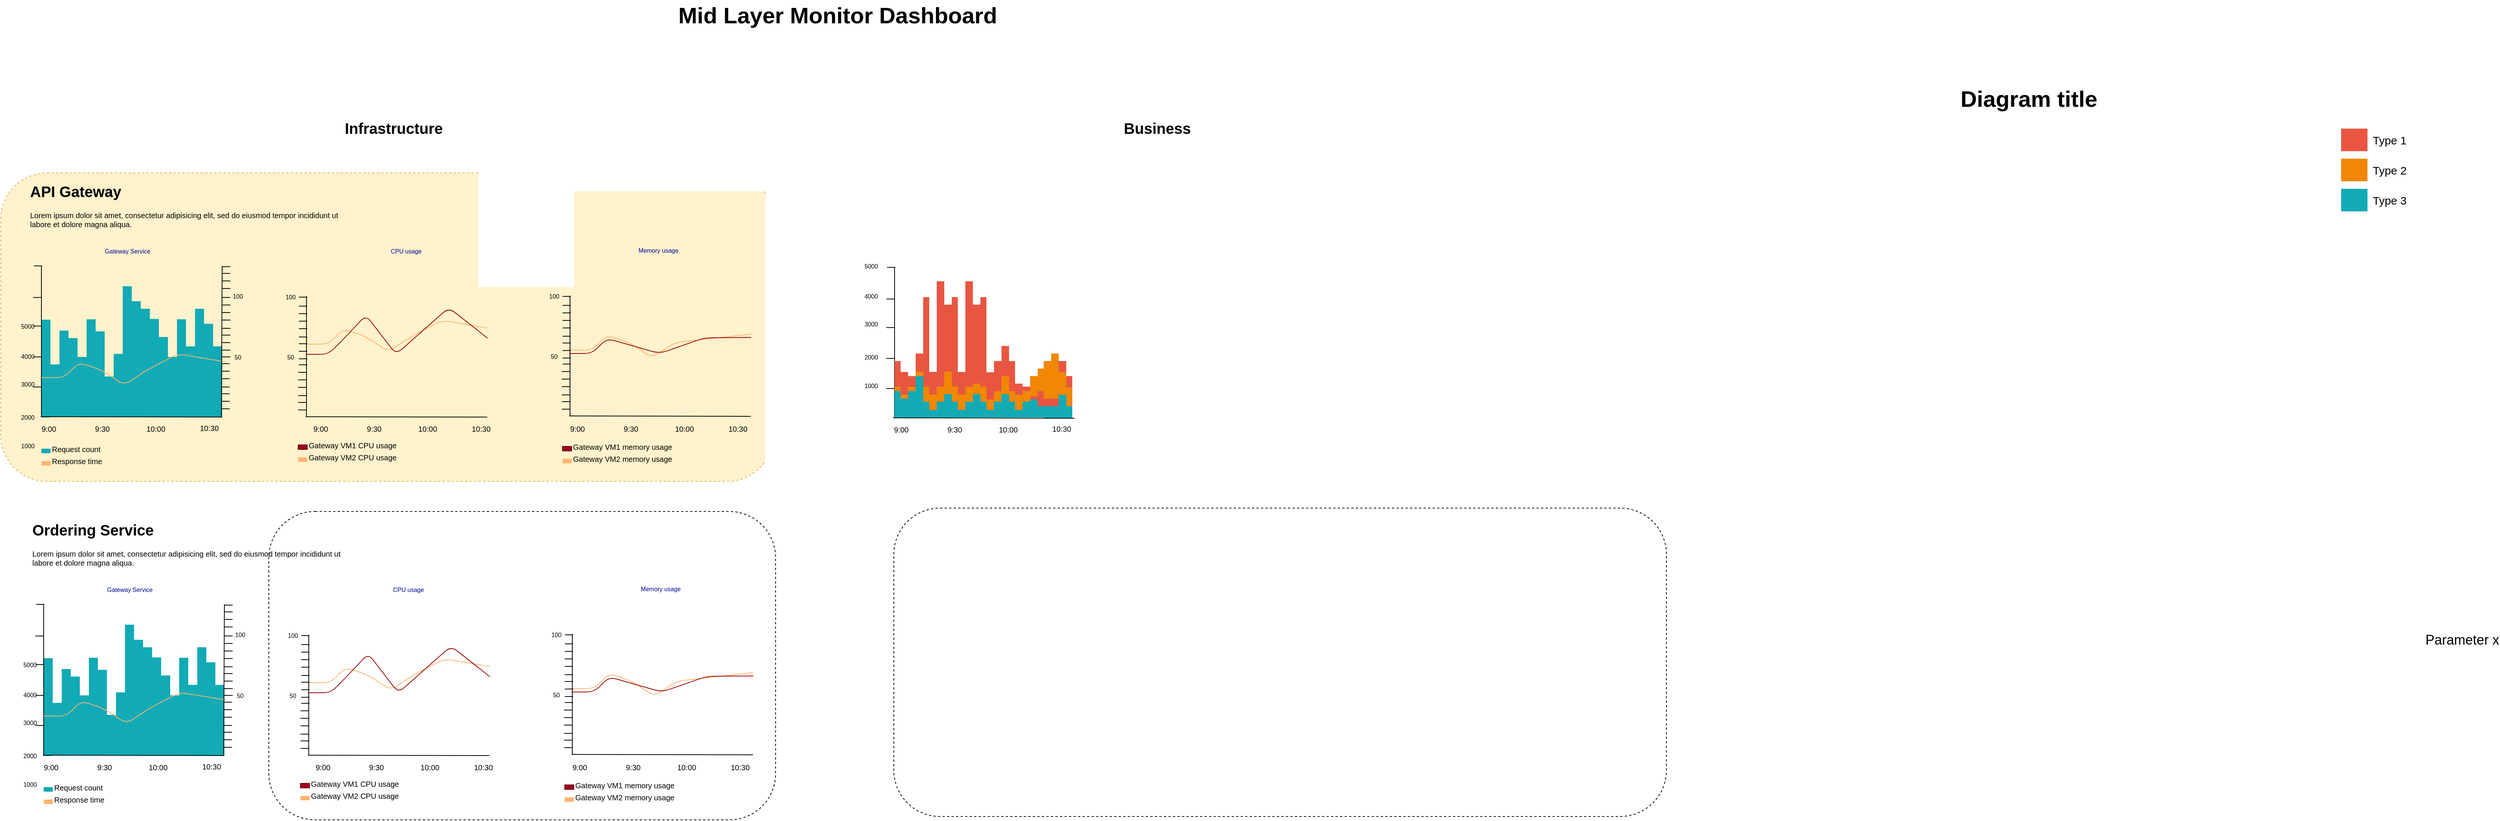 <mxfile version="12.2.6" type="github" pages="1">
  <diagram id="07fea595-8f29-1299-0266-81d95cde20df" name="Page-1">
    <mxGraphModel dx="-1712" dy="390" grid="1" gridSize="10" guides="1" tooltips="1" connect="1" arrows="1" fold="1" page="1" pageScale="1" pageWidth="1169" pageHeight="827" background="#ffffff" math="0" shadow="0">
      <root>
        <mxCell id="0"/>
        <mxCell id="1" parent="0"/>
        <mxCell id="Wl3PlyjCfCqaFqwn1Miz-761" value="" style="rounded=1;whiteSpace=wrap;html=1;dashed=1;fillColor=#fff2cc;strokeColor=#d6b656;" vertex="1" parent="1">
          <mxGeometry x="2354" y="950" width="1026" height="410" as="geometry"/>
        </mxCell>
        <mxCell id="723" value="" style="whiteSpace=wrap;fillColor=#12AAB5;gradientColor=none;gradientDirection=east;strokeColor=none;html=1;fontColor=#23445d;" parent="1" vertex="1">
          <mxGeometry x="2408" y="1145" width="12" height="130" as="geometry"/>
        </mxCell>
        <mxCell id="739" value="" style="whiteSpace=wrap;fillColor=#12AAB5;gradientColor=none;gradientDirection=east;strokeColor=none;html=1;fontColor=#23445d;" parent="1" vertex="1">
          <mxGeometry x="2408" y="1316.5" width="12" height="6" as="geometry"/>
        </mxCell>
        <mxCell id="744" value="Request count" style="text;spacingTop=-5;html=1;points=[];fontSize=10;" parent="1" vertex="1">
          <mxGeometry x="2420" y="1309.5" width="80" height="20" as="geometry"/>
        </mxCell>
        <mxCell id="749" value="Mid Layer Monitor Dashboard" style="text;spacingTop=-5;align=center;verticalAlign=middle;fontSize=30;fontStyle=1;html=1;points=[]" parent="1" vertex="1">
          <mxGeometry x="3060" y="720" width="810" height="45" as="geometry"/>
        </mxCell>
        <mxCell id="o6w3HR38CNkeLtD_eccx-752" value="" style="whiteSpace=wrap;fillColor=#12AAB5;gradientColor=none;gradientDirection=east;strokeColor=none;html=1;fontColor=#23445d;" parent="1" vertex="1">
          <mxGeometry x="2420" y="1204.5" width="12" height="70" as="geometry"/>
        </mxCell>
        <mxCell id="o6w3HR38CNkeLtD_eccx-753" value="" style="whiteSpace=wrap;fillColor=#12AAB5;gradientColor=none;gradientDirection=east;strokeColor=none;html=1;fontColor=#23445d;" parent="1" vertex="1">
          <mxGeometry x="2516" y="1100.5" width="12" height="174" as="geometry"/>
        </mxCell>
        <mxCell id="o6w3HR38CNkeLtD_eccx-754" value="" style="whiteSpace=wrap;fillColor=#12AAB5;gradientColor=none;gradientDirection=east;strokeColor=none;html=1;fontColor=#23445d;" parent="1" vertex="1">
          <mxGeometry x="2432" y="1159.5" width="12" height="115" as="geometry"/>
        </mxCell>
        <mxCell id="o6w3HR38CNkeLtD_eccx-755" value="" style="whiteSpace=wrap;fillColor=#12AAB5;gradientColor=none;gradientDirection=east;strokeColor=none;html=1;fontColor=#23445d;" parent="1" vertex="1">
          <mxGeometry x="2444" y="1169.5" width="12" height="104" as="geometry"/>
        </mxCell>
        <mxCell id="o6w3HR38CNkeLtD_eccx-756" value="" style="whiteSpace=wrap;fillColor=#12AAB5;gradientColor=none;gradientDirection=east;strokeColor=none;html=1;fontColor=#23445d;" parent="1" vertex="1">
          <mxGeometry x="2456" y="1194.5" width="12" height="80" as="geometry"/>
        </mxCell>
        <mxCell id="o6w3HR38CNkeLtD_eccx-757" value="" style="whiteSpace=wrap;fillColor=#12AAB5;gradientColor=none;gradientDirection=east;strokeColor=none;html=1;fontColor=#23445d;" parent="1" vertex="1">
          <mxGeometry x="2468" y="1144.5" width="12" height="130" as="geometry"/>
        </mxCell>
        <mxCell id="o6w3HR38CNkeLtD_eccx-758" value="" style="whiteSpace=wrap;fillColor=#12AAB5;gradientColor=none;gradientDirection=east;strokeColor=none;html=1;fontColor=#23445d;" parent="1" vertex="1">
          <mxGeometry x="2480" y="1160.5" width="12" height="114" as="geometry"/>
        </mxCell>
        <mxCell id="o6w3HR38CNkeLtD_eccx-759" value="" style="whiteSpace=wrap;fillColor=#12AAB5;gradientColor=none;gradientDirection=east;strokeColor=none;html=1;fontColor=#23445d;" parent="1" vertex="1">
          <mxGeometry x="2492" y="1220.5" width="12" height="54" as="geometry"/>
        </mxCell>
        <mxCell id="o6w3HR38CNkeLtD_eccx-760" value="" style="whiteSpace=wrap;fillColor=#12AAB5;gradientColor=none;gradientDirection=east;strokeColor=none;html=1;fontColor=#23445d;" parent="1" vertex="1">
          <mxGeometry x="2504" y="1190.5" width="12" height="84" as="geometry"/>
        </mxCell>
        <mxCell id="o6w3HR38CNkeLtD_eccx-762" value="" style="whiteSpace=wrap;fillColor=#12AAB5;gradientColor=none;gradientDirection=east;strokeColor=none;html=1;fontColor=#23445d;" parent="1" vertex="1">
          <mxGeometry x="2528" y="1120.5" width="12" height="154" as="geometry"/>
        </mxCell>
        <mxCell id="o6w3HR38CNkeLtD_eccx-763" value="" style="whiteSpace=wrap;fillColor=#12AAB5;gradientColor=none;gradientDirection=east;strokeColor=none;html=1;fontColor=#23445d;" parent="1" vertex="1">
          <mxGeometry x="2540" y="1130.5" width="12" height="144" as="geometry"/>
        </mxCell>
        <mxCell id="o6w3HR38CNkeLtD_eccx-764" value="" style="whiteSpace=wrap;fillColor=#12AAB5;gradientColor=none;gradientDirection=east;strokeColor=none;html=1;fontColor=#23445d;" parent="1" vertex="1">
          <mxGeometry x="2636" y="1180.5" width="12" height="94" as="geometry"/>
        </mxCell>
        <mxCell id="o6w3HR38CNkeLtD_eccx-765" value="" style="whiteSpace=wrap;fillColor=#12AAB5;gradientColor=none;gradientDirection=east;strokeColor=none;html=1;fontColor=#23445d;" parent="1" vertex="1">
          <mxGeometry x="2552" y="1144" width="12" height="130" as="geometry"/>
        </mxCell>
        <mxCell id="o6w3HR38CNkeLtD_eccx-766" value="" style="whiteSpace=wrap;fillColor=#12AAB5;gradientColor=none;gradientDirection=east;strokeColor=none;html=1;fontColor=#23445d;" parent="1" vertex="1">
          <mxGeometry x="2564" y="1168" width="12" height="106" as="geometry"/>
        </mxCell>
        <mxCell id="o6w3HR38CNkeLtD_eccx-767" value="" style="whiteSpace=wrap;fillColor=#12AAB5;gradientColor=none;gradientDirection=east;strokeColor=none;html=1;fontColor=#23445d;" parent="1" vertex="1">
          <mxGeometry x="2576" y="1194.5" width="12" height="80" as="geometry"/>
        </mxCell>
        <mxCell id="o6w3HR38CNkeLtD_eccx-768" value="" style="whiteSpace=wrap;fillColor=#12AAB5;gradientColor=none;gradientDirection=east;strokeColor=none;html=1;fontColor=#23445d;" parent="1" vertex="1">
          <mxGeometry x="2588" y="1144.5" width="12" height="130" as="geometry"/>
        </mxCell>
        <mxCell id="o6w3HR38CNkeLtD_eccx-769" value="" style="whiteSpace=wrap;fillColor=#12AAB5;gradientColor=none;gradientDirection=east;strokeColor=none;html=1;fontColor=#23445d;" parent="1" vertex="1">
          <mxGeometry x="2600" y="1180.5" width="12" height="94" as="geometry"/>
        </mxCell>
        <mxCell id="o6w3HR38CNkeLtD_eccx-770" value="" style="whiteSpace=wrap;fillColor=#12AAB5;gradientColor=none;gradientDirection=east;strokeColor=none;html=1;fontColor=#23445d;" parent="1" vertex="1">
          <mxGeometry x="2612" y="1130.5" width="12" height="144" as="geometry"/>
        </mxCell>
        <mxCell id="o6w3HR38CNkeLtD_eccx-771" value="" style="whiteSpace=wrap;fillColor=#12AAB5;gradientColor=none;gradientDirection=east;strokeColor=none;html=1;fontColor=#23445d;" parent="1" vertex="1">
          <mxGeometry x="2624" y="1150.5" width="12" height="124" as="geometry"/>
        </mxCell>
        <mxCell id="o6w3HR38CNkeLtD_eccx-772" value="" style="endArrow=none;html=1;strokeWidth=1;" parent="1" edge="1">
          <mxGeometry width="50" height="50" relative="1" as="geometry">
            <mxPoint x="2408" y="1273.5" as="sourcePoint"/>
            <mxPoint x="2408" y="1073.5" as="targetPoint"/>
          </mxGeometry>
        </mxCell>
        <mxCell id="o6w3HR38CNkeLtD_eccx-783" value="" style="endArrow=none;html=1;strokeWidth=1;" parent="1" edge="1">
          <mxGeometry width="50" height="50" relative="1" as="geometry">
            <mxPoint x="2407" y="1274" as="sourcePoint"/>
            <mxPoint x="2648" y="1274.5" as="targetPoint"/>
          </mxGeometry>
        </mxCell>
        <mxCell id="o6w3HR38CNkeLtD_eccx-785" value="" style="endArrow=none;html=1;strokeWidth=1;entryX=1.125;entryY=0.214;entryDx=0;entryDy=0;entryPerimeter=0;strokeColor=#FFB570;" parent="1" target="o6w3HR38CNkeLtD_eccx-764" edge="1">
          <mxGeometry width="50" height="50" relative="1" as="geometry">
            <mxPoint x="2408" y="1222" as="sourcePoint"/>
            <mxPoint x="2598" y="1222" as="targetPoint"/>
            <Array as="points">
              <mxPoint x="2438" y="1222"/>
              <mxPoint x="2458" y="1202"/>
              <mxPoint x="2488" y="1212"/>
              <mxPoint x="2518" y="1232"/>
              <mxPoint x="2548" y="1212"/>
              <mxPoint x="2589" y="1190.5"/>
            </Array>
          </mxGeometry>
        </mxCell>
        <mxCell id="o6w3HR38CNkeLtD_eccx-787" value="" style="endArrow=none;html=1;strokeWidth=1;" parent="1" edge="1">
          <mxGeometry width="50" height="50" relative="1" as="geometry">
            <mxPoint x="2397" y="1234.5" as="sourcePoint"/>
            <mxPoint x="2408" y="1234.5" as="targetPoint"/>
          </mxGeometry>
        </mxCell>
        <mxCell id="o6w3HR38CNkeLtD_eccx-789" value="" style="endArrow=none;html=1;strokeWidth=1;" parent="1" edge="1">
          <mxGeometry width="50" height="50" relative="1" as="geometry">
            <mxPoint x="2397" y="1194.5" as="sourcePoint"/>
            <mxPoint x="2408" y="1194.5" as="targetPoint"/>
          </mxGeometry>
        </mxCell>
        <mxCell id="o6w3HR38CNkeLtD_eccx-790" value="" style="endArrow=none;html=1;strokeWidth=1;" parent="1" edge="1">
          <mxGeometry width="50" height="50" relative="1" as="geometry">
            <mxPoint x="2397" y="1153.5" as="sourcePoint"/>
            <mxPoint x="2408" y="1153.5" as="targetPoint"/>
          </mxGeometry>
        </mxCell>
        <mxCell id="o6w3HR38CNkeLtD_eccx-791" value="" style="endArrow=none;html=1;strokeWidth=1;" parent="1" edge="1">
          <mxGeometry width="50" height="50" relative="1" as="geometry">
            <mxPoint x="2647" y="1274.5" as="sourcePoint"/>
            <mxPoint x="2648" y="1073.5" as="targetPoint"/>
          </mxGeometry>
        </mxCell>
        <mxCell id="o6w3HR38CNkeLtD_eccx-792" value="" style="endArrow=none;html=1;strokeWidth=1;" parent="1" edge="1">
          <mxGeometry width="50" height="50" relative="1" as="geometry">
            <mxPoint x="2647" y="1263.5" as="sourcePoint"/>
            <mxPoint x="2658" y="1263.5" as="targetPoint"/>
          </mxGeometry>
        </mxCell>
        <mxCell id="o6w3HR38CNkeLtD_eccx-793" value="" style="endArrow=none;html=1;strokeWidth=1;" parent="1" edge="1">
          <mxGeometry width="50" height="50" relative="1" as="geometry">
            <mxPoint x="2648" y="1194.5" as="sourcePoint"/>
            <mxPoint x="2659" y="1194.5" as="targetPoint"/>
          </mxGeometry>
        </mxCell>
        <mxCell id="o6w3HR38CNkeLtD_eccx-794" value="" style="endArrow=none;html=1;strokeWidth=1;" parent="1" edge="1">
          <mxGeometry width="50" height="50" relative="1" as="geometry">
            <mxPoint x="2647" y="1203.5" as="sourcePoint"/>
            <mxPoint x="2658" y="1203.5" as="targetPoint"/>
          </mxGeometry>
        </mxCell>
        <mxCell id="o6w3HR38CNkeLtD_eccx-795" value="" style="endArrow=none;html=1;strokeWidth=1;" parent="1" edge="1">
          <mxGeometry width="50" height="50" relative="1" as="geometry">
            <mxPoint x="2647" y="1213.5" as="sourcePoint"/>
            <mxPoint x="2658" y="1213.5" as="targetPoint"/>
          </mxGeometry>
        </mxCell>
        <mxCell id="o6w3HR38CNkeLtD_eccx-796" value="" style="endArrow=none;html=1;strokeWidth=1;" parent="1" edge="1">
          <mxGeometry width="50" height="50" relative="1" as="geometry">
            <mxPoint x="2647" y="1223.5" as="sourcePoint"/>
            <mxPoint x="2658" y="1223.5" as="targetPoint"/>
          </mxGeometry>
        </mxCell>
        <mxCell id="o6w3HR38CNkeLtD_eccx-797" value="" style="endArrow=none;html=1;strokeWidth=1;" parent="1" edge="1">
          <mxGeometry width="50" height="50" relative="1" as="geometry">
            <mxPoint x="2647" y="1234.5" as="sourcePoint"/>
            <mxPoint x="2658" y="1234.5" as="targetPoint"/>
          </mxGeometry>
        </mxCell>
        <mxCell id="o6w3HR38CNkeLtD_eccx-798" value="" style="endArrow=none;html=1;strokeWidth=1;" parent="1" edge="1">
          <mxGeometry width="50" height="50" relative="1" as="geometry">
            <mxPoint x="2647" y="1243.5" as="sourcePoint"/>
            <mxPoint x="2658" y="1243.5" as="targetPoint"/>
          </mxGeometry>
        </mxCell>
        <mxCell id="o6w3HR38CNkeLtD_eccx-799" value="" style="endArrow=none;html=1;strokeWidth=1;" parent="1" edge="1">
          <mxGeometry width="50" height="50" relative="1" as="geometry">
            <mxPoint x="2647" y="1253.5" as="sourcePoint"/>
            <mxPoint x="2658" y="1253.5" as="targetPoint"/>
          </mxGeometry>
        </mxCell>
        <mxCell id="o6w3HR38CNkeLtD_eccx-800" value="" style="endArrow=none;html=1;strokeWidth=1;" parent="1" edge="1">
          <mxGeometry width="50" height="50" relative="1" as="geometry">
            <mxPoint x="2648" y="1185.5" as="sourcePoint"/>
            <mxPoint x="2659" y="1185.5" as="targetPoint"/>
          </mxGeometry>
        </mxCell>
        <mxCell id="o6w3HR38CNkeLtD_eccx-801" value="" style="endArrow=none;html=1;strokeWidth=1;" parent="1" edge="1">
          <mxGeometry width="50" height="50" relative="1" as="geometry">
            <mxPoint x="2648" y="1115.5" as="sourcePoint"/>
            <mxPoint x="2659" y="1115.5" as="targetPoint"/>
          </mxGeometry>
        </mxCell>
        <mxCell id="o6w3HR38CNkeLtD_eccx-802" value="" style="endArrow=none;html=1;strokeWidth=1;" parent="1" edge="1">
          <mxGeometry width="50" height="50" relative="1" as="geometry">
            <mxPoint x="2648" y="1125.5" as="sourcePoint"/>
            <mxPoint x="2659" y="1125.5" as="targetPoint"/>
          </mxGeometry>
        </mxCell>
        <mxCell id="o6w3HR38CNkeLtD_eccx-803" value="" style="endArrow=none;html=1;strokeWidth=1;" parent="1" edge="1">
          <mxGeometry width="50" height="50" relative="1" as="geometry">
            <mxPoint x="2648" y="1135.5" as="sourcePoint"/>
            <mxPoint x="2659" y="1135.5" as="targetPoint"/>
          </mxGeometry>
        </mxCell>
        <mxCell id="o6w3HR38CNkeLtD_eccx-804" value="" style="endArrow=none;html=1;strokeWidth=1;" parent="1" edge="1">
          <mxGeometry width="50" height="50" relative="1" as="geometry">
            <mxPoint x="2648" y="1145.5" as="sourcePoint"/>
            <mxPoint x="2659" y="1145.5" as="targetPoint"/>
          </mxGeometry>
        </mxCell>
        <mxCell id="o6w3HR38CNkeLtD_eccx-805" value="" style="endArrow=none;html=1;strokeWidth=1;" parent="1" edge="1">
          <mxGeometry width="50" height="50" relative="1" as="geometry">
            <mxPoint x="2648" y="1156.5" as="sourcePoint"/>
            <mxPoint x="2659" y="1156.5" as="targetPoint"/>
          </mxGeometry>
        </mxCell>
        <mxCell id="o6w3HR38CNkeLtD_eccx-806" value="" style="endArrow=none;html=1;strokeWidth=1;" parent="1" edge="1">
          <mxGeometry width="50" height="50" relative="1" as="geometry">
            <mxPoint x="2648" y="1165.5" as="sourcePoint"/>
            <mxPoint x="2659" y="1165.5" as="targetPoint"/>
          </mxGeometry>
        </mxCell>
        <mxCell id="o6w3HR38CNkeLtD_eccx-807" value="" style="endArrow=none;html=1;strokeWidth=1;" parent="1" edge="1">
          <mxGeometry width="50" height="50" relative="1" as="geometry">
            <mxPoint x="2648" y="1175.5" as="sourcePoint"/>
            <mxPoint x="2659" y="1175.5" as="targetPoint"/>
          </mxGeometry>
        </mxCell>
        <mxCell id="o6w3HR38CNkeLtD_eccx-808" value="" style="endArrow=none;html=1;strokeWidth=1;" parent="1" edge="1">
          <mxGeometry width="50" height="50" relative="1" as="geometry">
            <mxPoint x="2648" y="1103.5" as="sourcePoint"/>
            <mxPoint x="2659" y="1103.5" as="targetPoint"/>
          </mxGeometry>
        </mxCell>
        <mxCell id="o6w3HR38CNkeLtD_eccx-813" value="" style="endArrow=none;html=1;strokeWidth=1;" parent="1" edge="1">
          <mxGeometry width="50" height="50" relative="1" as="geometry">
            <mxPoint x="2648" y="1074.5" as="sourcePoint"/>
            <mxPoint x="2659" y="1074.5" as="targetPoint"/>
          </mxGeometry>
        </mxCell>
        <mxCell id="o6w3HR38CNkeLtD_eccx-814" value="" style="endArrow=none;html=1;strokeWidth=1;" parent="1" edge="1">
          <mxGeometry width="50" height="50" relative="1" as="geometry">
            <mxPoint x="2648" y="1083.5" as="sourcePoint"/>
            <mxPoint x="2659" y="1083.5" as="targetPoint"/>
          </mxGeometry>
        </mxCell>
        <mxCell id="o6w3HR38CNkeLtD_eccx-815" value="" style="endArrow=none;html=1;strokeWidth=1;" parent="1" edge="1">
          <mxGeometry width="50" height="50" relative="1" as="geometry">
            <mxPoint x="2648" y="1093.5" as="sourcePoint"/>
            <mxPoint x="2659" y="1093.5" as="targetPoint"/>
          </mxGeometry>
        </mxCell>
        <mxCell id="o6w3HR38CNkeLtD_eccx-816" value="" style="endArrow=none;html=1;strokeWidth=1;" parent="1" edge="1">
          <mxGeometry width="50" height="50" relative="1" as="geometry">
            <mxPoint x="2397" y="1115.5" as="sourcePoint"/>
            <mxPoint x="2408" y="1115.5" as="targetPoint"/>
          </mxGeometry>
        </mxCell>
        <mxCell id="o6w3HR38CNkeLtD_eccx-817" value="" style="endArrow=none;html=1;strokeWidth=1;" parent="1" edge="1">
          <mxGeometry width="50" height="50" relative="1" as="geometry">
            <mxPoint x="2398" y="1073.5" as="sourcePoint"/>
            <mxPoint x="2409" y="1073.5" as="targetPoint"/>
          </mxGeometry>
        </mxCell>
        <mxCell id="o6w3HR38CNkeLtD_eccx-818" value="&lt;font style=&quot;font-size: 8px;&quot;&gt;1000&lt;/font&gt;" style="text;html=1;align=center;verticalAlign=middle;whiteSpace=wrap;rounded=0;fontSize=8;" parent="1" vertex="1">
          <mxGeometry x="2370" y="1303" width="40" height="20" as="geometry"/>
        </mxCell>
        <mxCell id="o6w3HR38CNkeLtD_eccx-819" value="&lt;font style=&quot;font-size: 8px&quot;&gt;2000&lt;/font&gt;" style="text;html=1;align=center;verticalAlign=middle;whiteSpace=wrap;rounded=0;fontSize=8;" parent="1" vertex="1">
          <mxGeometry x="2370" y="1265" width="40" height="20" as="geometry"/>
        </mxCell>
        <mxCell id="o6w3HR38CNkeLtD_eccx-820" value="&lt;font style=&quot;font-size: 8px&quot;&gt;3000&lt;/font&gt;" style="text;html=1;align=center;verticalAlign=middle;whiteSpace=wrap;rounded=0;fontSize=8;" parent="1" vertex="1">
          <mxGeometry x="2370" y="1221" width="40" height="20" as="geometry"/>
        </mxCell>
        <mxCell id="o6w3HR38CNkeLtD_eccx-821" value="&lt;font style=&quot;font-size: 8px&quot;&gt;4000&lt;/font&gt;" style="text;html=1;align=center;verticalAlign=middle;whiteSpace=wrap;rounded=0;fontSize=8;" parent="1" vertex="1">
          <mxGeometry x="2370" y="1184" width="40" height="20" as="geometry"/>
        </mxCell>
        <mxCell id="o6w3HR38CNkeLtD_eccx-822" value="&lt;font style=&quot;font-size: 8px&quot;&gt;5000&lt;/font&gt;" style="text;html=1;align=center;verticalAlign=middle;whiteSpace=wrap;rounded=0;fontSize=8;" parent="1" vertex="1">
          <mxGeometry x="2370" y="1144" width="40" height="20" as="geometry"/>
        </mxCell>
        <mxCell id="o6w3HR38CNkeLtD_eccx-823" value="&lt;font style=&quot;font-size: 8px&quot;&gt;100&lt;/font&gt;" style="text;html=1;align=center;verticalAlign=middle;whiteSpace=wrap;rounded=0;fontSize=8;" parent="1" vertex="1">
          <mxGeometry x="2659" y="1103.5" width="20" height="20" as="geometry"/>
        </mxCell>
        <mxCell id="o6w3HR38CNkeLtD_eccx-824" value="&lt;font style=&quot;font-size: 8px&quot;&gt;50&lt;/font&gt;" style="text;html=1;align=center;verticalAlign=middle;whiteSpace=wrap;rounded=0;fontSize=8;" parent="1" vertex="1">
          <mxGeometry x="2659" y="1184.5" width="20" height="20" as="geometry"/>
        </mxCell>
        <mxCell id="o6w3HR38CNkeLtD_eccx-825" value="Gateway Service" style="text;html=1;strokeColor=none;fillColor=none;align=center;verticalAlign=middle;whiteSpace=wrap;rounded=0;fontSize=8;fontColor=#000099;" parent="1" vertex="1">
          <mxGeometry x="2469" y="1043.5" width="107" height="20" as="geometry"/>
        </mxCell>
        <mxCell id="o6w3HR38CNkeLtD_eccx-827" value="" style="whiteSpace=wrap;fillColor=#FFB570;gradientColor=none;gradientDirection=east;strokeColor=none;html=1;fontColor=#23445d;" parent="1" vertex="1">
          <mxGeometry x="2408" y="1333" width="12" height="6" as="geometry"/>
        </mxCell>
        <mxCell id="o6w3HR38CNkeLtD_eccx-828" value="Response time" style="text;spacingTop=-5;html=1;points=[];fontSize=10;" parent="1" vertex="1">
          <mxGeometry x="2420" y="1326" width="80" height="20" as="geometry"/>
        </mxCell>
        <mxCell id="o6w3HR38CNkeLtD_eccx-833" value="" style="endArrow=none;html=1;strokeWidth=1;entryX=1.125;entryY=0.214;entryDx=0;entryDy=0;entryPerimeter=0;strokeColor=#FFB570;" parent="1" edge="1">
          <mxGeometry width="50" height="50" relative="1" as="geometry">
            <mxPoint x="2759" y="1177.5" as="sourcePoint"/>
            <mxPoint x="3000.5" y="1156.116" as="targetPoint"/>
            <Array as="points">
              <mxPoint x="2789" y="1177.5"/>
              <mxPoint x="2809" y="1157.5"/>
              <mxPoint x="2839" y="1167.5"/>
              <mxPoint x="2869" y="1187.5"/>
              <mxPoint x="2899" y="1167.5"/>
              <mxPoint x="2940" y="1146"/>
            </Array>
          </mxGeometry>
        </mxCell>
        <mxCell id="o6w3HR38CNkeLtD_eccx-834" value="" style="endArrow=none;html=1;strokeWidth=1;" parent="1" edge="1">
          <mxGeometry width="50" height="50" relative="1" as="geometry">
            <mxPoint x="2760" y="1274" as="sourcePoint"/>
            <mxPoint x="2760" y="1114" as="targetPoint"/>
          </mxGeometry>
        </mxCell>
        <mxCell id="o6w3HR38CNkeLtD_eccx-836" value="" style="endArrow=none;html=1;strokeWidth=1;" parent="1" edge="1">
          <mxGeometry width="50" height="50" relative="1" as="geometry">
            <mxPoint x="2750" y="1205" as="sourcePoint"/>
            <mxPoint x="2761" y="1205" as="targetPoint"/>
          </mxGeometry>
        </mxCell>
        <mxCell id="o6w3HR38CNkeLtD_eccx-837" value="" style="endArrow=none;html=1;strokeWidth=1;" parent="1" edge="1">
          <mxGeometry width="50" height="50" relative="1" as="geometry">
            <mxPoint x="2749" y="1215" as="sourcePoint"/>
            <mxPoint x="2760" y="1215" as="targetPoint"/>
          </mxGeometry>
        </mxCell>
        <mxCell id="o6w3HR38CNkeLtD_eccx-838" value="" style="endArrow=none;html=1;strokeWidth=1;" parent="1" edge="1">
          <mxGeometry width="50" height="50" relative="1" as="geometry">
            <mxPoint x="2749" y="1225" as="sourcePoint"/>
            <mxPoint x="2760" y="1225" as="targetPoint"/>
          </mxGeometry>
        </mxCell>
        <mxCell id="o6w3HR38CNkeLtD_eccx-839" value="" style="endArrow=none;html=1;strokeWidth=1;" parent="1" edge="1">
          <mxGeometry width="50" height="50" relative="1" as="geometry">
            <mxPoint x="2749" y="1235" as="sourcePoint"/>
            <mxPoint x="2760" y="1235" as="targetPoint"/>
          </mxGeometry>
        </mxCell>
        <mxCell id="o6w3HR38CNkeLtD_eccx-840" value="" style="endArrow=none;html=1;strokeWidth=1;" parent="1" edge="1">
          <mxGeometry width="50" height="50" relative="1" as="geometry">
            <mxPoint x="2749" y="1246" as="sourcePoint"/>
            <mxPoint x="2760" y="1246" as="targetPoint"/>
          </mxGeometry>
        </mxCell>
        <mxCell id="o6w3HR38CNkeLtD_eccx-841" value="" style="endArrow=none;html=1;strokeWidth=1;" parent="1" edge="1">
          <mxGeometry width="50" height="50" relative="1" as="geometry">
            <mxPoint x="2749" y="1255" as="sourcePoint"/>
            <mxPoint x="2760" y="1255" as="targetPoint"/>
          </mxGeometry>
        </mxCell>
        <mxCell id="o6w3HR38CNkeLtD_eccx-842" value="" style="endArrow=none;html=1;strokeWidth=1;" parent="1" edge="1">
          <mxGeometry width="50" height="50" relative="1" as="geometry">
            <mxPoint x="2749" y="1265" as="sourcePoint"/>
            <mxPoint x="2760" y="1265" as="targetPoint"/>
          </mxGeometry>
        </mxCell>
        <mxCell id="o6w3HR38CNkeLtD_eccx-843" value="" style="endArrow=none;html=1;strokeWidth=1;" parent="1" edge="1">
          <mxGeometry width="50" height="50" relative="1" as="geometry">
            <mxPoint x="2750" y="1197" as="sourcePoint"/>
            <mxPoint x="2761" y="1197" as="targetPoint"/>
          </mxGeometry>
        </mxCell>
        <mxCell id="o6w3HR38CNkeLtD_eccx-844" value="" style="endArrow=none;html=1;strokeWidth=1;" parent="1" edge="1">
          <mxGeometry width="50" height="50" relative="1" as="geometry">
            <mxPoint x="2750" y="1127" as="sourcePoint"/>
            <mxPoint x="2761" y="1127" as="targetPoint"/>
          </mxGeometry>
        </mxCell>
        <mxCell id="o6w3HR38CNkeLtD_eccx-845" value="" style="endArrow=none;html=1;strokeWidth=1;" parent="1" edge="1">
          <mxGeometry width="50" height="50" relative="1" as="geometry">
            <mxPoint x="2750" y="1137" as="sourcePoint"/>
            <mxPoint x="2761" y="1137" as="targetPoint"/>
          </mxGeometry>
        </mxCell>
        <mxCell id="o6w3HR38CNkeLtD_eccx-846" value="" style="endArrow=none;html=1;strokeWidth=1;" parent="1" edge="1">
          <mxGeometry width="50" height="50" relative="1" as="geometry">
            <mxPoint x="2750" y="1147" as="sourcePoint"/>
            <mxPoint x="2761" y="1147" as="targetPoint"/>
          </mxGeometry>
        </mxCell>
        <mxCell id="o6w3HR38CNkeLtD_eccx-847" value="" style="endArrow=none;html=1;strokeWidth=1;" parent="1" edge="1">
          <mxGeometry width="50" height="50" relative="1" as="geometry">
            <mxPoint x="2750" y="1157" as="sourcePoint"/>
            <mxPoint x="2761" y="1157" as="targetPoint"/>
          </mxGeometry>
        </mxCell>
        <mxCell id="o6w3HR38CNkeLtD_eccx-848" value="" style="endArrow=none;html=1;strokeWidth=1;" parent="1" edge="1">
          <mxGeometry width="50" height="50" relative="1" as="geometry">
            <mxPoint x="2750" y="1168" as="sourcePoint"/>
            <mxPoint x="2761" y="1168" as="targetPoint"/>
          </mxGeometry>
        </mxCell>
        <mxCell id="o6w3HR38CNkeLtD_eccx-849" value="" style="endArrow=none;html=1;strokeWidth=1;" parent="1" edge="1">
          <mxGeometry width="50" height="50" relative="1" as="geometry">
            <mxPoint x="2750" y="1177" as="sourcePoint"/>
            <mxPoint x="2761" y="1177" as="targetPoint"/>
          </mxGeometry>
        </mxCell>
        <mxCell id="o6w3HR38CNkeLtD_eccx-850" value="" style="endArrow=none;html=1;strokeWidth=1;" parent="1" edge="1">
          <mxGeometry width="50" height="50" relative="1" as="geometry">
            <mxPoint x="2750" y="1187" as="sourcePoint"/>
            <mxPoint x="2761" y="1187" as="targetPoint"/>
          </mxGeometry>
        </mxCell>
        <mxCell id="o6w3HR38CNkeLtD_eccx-851" value="" style="endArrow=none;html=1;strokeWidth=1;" parent="1" edge="1">
          <mxGeometry width="50" height="50" relative="1" as="geometry">
            <mxPoint x="2750" y="1115" as="sourcePoint"/>
            <mxPoint x="2761" y="1115" as="targetPoint"/>
          </mxGeometry>
        </mxCell>
        <mxCell id="o6w3HR38CNkeLtD_eccx-855" value="&lt;font style=&quot;font-size: 8px&quot;&gt;100&lt;/font&gt;" style="text;html=1;align=center;verticalAlign=middle;whiteSpace=wrap;rounded=0;fontSize=8;" parent="1" vertex="1">
          <mxGeometry x="2729" y="1104.5" width="20" height="20" as="geometry"/>
        </mxCell>
        <mxCell id="o6w3HR38CNkeLtD_eccx-856" value="&lt;font style=&quot;font-size: 8px&quot;&gt;50&lt;/font&gt;" style="text;html=1;align=center;verticalAlign=middle;whiteSpace=wrap;rounded=0;fontSize=8;" parent="1" vertex="1">
          <mxGeometry x="2729" y="1184.5" width="20" height="20" as="geometry"/>
        </mxCell>
        <mxCell id="o6w3HR38CNkeLtD_eccx-857" value="" style="endArrow=none;html=1;strokeWidth=1;" parent="1" edge="1">
          <mxGeometry width="50" height="50" relative="1" as="geometry">
            <mxPoint x="2759" y="1274" as="sourcePoint"/>
            <mxPoint x="3000" y="1274.5" as="targetPoint"/>
          </mxGeometry>
        </mxCell>
        <mxCell id="o6w3HR38CNkeLtD_eccx-858" value="" style="endArrow=none;html=1;strokeWidth=1;entryX=1.125;entryY=0.214;entryDx=0;entryDy=0;entryPerimeter=0;strokeColor=#990000;" parent="1" edge="1">
          <mxGeometry width="50" height="50" relative="1" as="geometry">
            <mxPoint x="2759" y="1191" as="sourcePoint"/>
            <mxPoint x="3000.5" y="1169.616" as="targetPoint"/>
            <Array as="points">
              <mxPoint x="2789" y="1191"/>
              <mxPoint x="2809" y="1171"/>
              <mxPoint x="2839" y="1139"/>
              <mxPoint x="2879" y="1191"/>
              <mxPoint x="2949" y="1129"/>
            </Array>
          </mxGeometry>
        </mxCell>
        <mxCell id="o6w3HR38CNkeLtD_eccx-903" value="" style="endArrow=none;html=1;strokeWidth=1;entryX=1.125;entryY=0.214;entryDx=0;entryDy=0;entryPerimeter=0;strokeColor=#FFB570;" parent="1" edge="1">
          <mxGeometry width="50" height="50" relative="1" as="geometry">
            <mxPoint x="3109" y="1185.5" as="sourcePoint"/>
            <mxPoint x="3350.5" y="1164.116" as="targetPoint"/>
            <Array as="points">
              <mxPoint x="3139" y="1185.5"/>
              <mxPoint x="3159" y="1165.5"/>
              <mxPoint x="3189" y="1175.5"/>
              <mxPoint x="3219" y="1195.5"/>
              <mxPoint x="3249" y="1175.5"/>
            </Array>
          </mxGeometry>
        </mxCell>
        <mxCell id="o6w3HR38CNkeLtD_eccx-904" value="" style="endArrow=none;html=1;strokeWidth=1;" parent="1" edge="1">
          <mxGeometry width="50" height="50" relative="1" as="geometry">
            <mxPoint x="3110" y="1273" as="sourcePoint"/>
            <mxPoint x="3110" y="1113" as="targetPoint"/>
          </mxGeometry>
        </mxCell>
        <mxCell id="o6w3HR38CNkeLtD_eccx-905" value="" style="endArrow=none;html=1;strokeWidth=1;" parent="1" edge="1">
          <mxGeometry width="50" height="50" relative="1" as="geometry">
            <mxPoint x="3100" y="1204" as="sourcePoint"/>
            <mxPoint x="3111" y="1204" as="targetPoint"/>
          </mxGeometry>
        </mxCell>
        <mxCell id="o6w3HR38CNkeLtD_eccx-906" value="" style="endArrow=none;html=1;strokeWidth=1;" parent="1" edge="1">
          <mxGeometry width="50" height="50" relative="1" as="geometry">
            <mxPoint x="3099" y="1214" as="sourcePoint"/>
            <mxPoint x="3110" y="1214" as="targetPoint"/>
          </mxGeometry>
        </mxCell>
        <mxCell id="o6w3HR38CNkeLtD_eccx-907" value="" style="endArrow=none;html=1;strokeWidth=1;" parent="1" edge="1">
          <mxGeometry width="50" height="50" relative="1" as="geometry">
            <mxPoint x="3099" y="1224" as="sourcePoint"/>
            <mxPoint x="3110" y="1224" as="targetPoint"/>
          </mxGeometry>
        </mxCell>
        <mxCell id="o6w3HR38CNkeLtD_eccx-908" value="" style="endArrow=none;html=1;strokeWidth=1;" parent="1" edge="1">
          <mxGeometry width="50" height="50" relative="1" as="geometry">
            <mxPoint x="3099" y="1234" as="sourcePoint"/>
            <mxPoint x="3110" y="1234" as="targetPoint"/>
          </mxGeometry>
        </mxCell>
        <mxCell id="o6w3HR38CNkeLtD_eccx-909" value="" style="endArrow=none;html=1;strokeWidth=1;" parent="1" edge="1">
          <mxGeometry width="50" height="50" relative="1" as="geometry">
            <mxPoint x="3099" y="1245" as="sourcePoint"/>
            <mxPoint x="3110" y="1245" as="targetPoint"/>
          </mxGeometry>
        </mxCell>
        <mxCell id="o6w3HR38CNkeLtD_eccx-910" value="" style="endArrow=none;html=1;strokeWidth=1;" parent="1" edge="1">
          <mxGeometry width="50" height="50" relative="1" as="geometry">
            <mxPoint x="3099" y="1254" as="sourcePoint"/>
            <mxPoint x="3110" y="1254" as="targetPoint"/>
          </mxGeometry>
        </mxCell>
        <mxCell id="o6w3HR38CNkeLtD_eccx-911" value="" style="endArrow=none;html=1;strokeWidth=1;" parent="1" edge="1">
          <mxGeometry width="50" height="50" relative="1" as="geometry">
            <mxPoint x="3099" y="1264" as="sourcePoint"/>
            <mxPoint x="3110" y="1264" as="targetPoint"/>
          </mxGeometry>
        </mxCell>
        <mxCell id="o6w3HR38CNkeLtD_eccx-912" value="" style="endArrow=none;html=1;strokeWidth=1;" parent="1" edge="1">
          <mxGeometry width="50" height="50" relative="1" as="geometry">
            <mxPoint x="3100" y="1196" as="sourcePoint"/>
            <mxPoint x="3111" y="1196" as="targetPoint"/>
          </mxGeometry>
        </mxCell>
        <mxCell id="o6w3HR38CNkeLtD_eccx-913" value="" style="endArrow=none;html=1;strokeWidth=1;" parent="1" edge="1">
          <mxGeometry width="50" height="50" relative="1" as="geometry">
            <mxPoint x="3100" y="1126" as="sourcePoint"/>
            <mxPoint x="3111" y="1126" as="targetPoint"/>
          </mxGeometry>
        </mxCell>
        <mxCell id="o6w3HR38CNkeLtD_eccx-914" value="" style="endArrow=none;html=1;strokeWidth=1;" parent="1" edge="1">
          <mxGeometry width="50" height="50" relative="1" as="geometry">
            <mxPoint x="3100" y="1136" as="sourcePoint"/>
            <mxPoint x="3111" y="1136" as="targetPoint"/>
          </mxGeometry>
        </mxCell>
        <mxCell id="o6w3HR38CNkeLtD_eccx-915" value="" style="endArrow=none;html=1;strokeWidth=1;" parent="1" edge="1">
          <mxGeometry width="50" height="50" relative="1" as="geometry">
            <mxPoint x="3100" y="1146" as="sourcePoint"/>
            <mxPoint x="3111" y="1146" as="targetPoint"/>
          </mxGeometry>
        </mxCell>
        <mxCell id="o6w3HR38CNkeLtD_eccx-916" value="" style="endArrow=none;html=1;strokeWidth=1;" parent="1" edge="1">
          <mxGeometry width="50" height="50" relative="1" as="geometry">
            <mxPoint x="3100" y="1156" as="sourcePoint"/>
            <mxPoint x="3111" y="1156" as="targetPoint"/>
          </mxGeometry>
        </mxCell>
        <mxCell id="o6w3HR38CNkeLtD_eccx-917" value="" style="endArrow=none;html=1;strokeWidth=1;" parent="1" edge="1">
          <mxGeometry width="50" height="50" relative="1" as="geometry">
            <mxPoint x="3100" y="1167" as="sourcePoint"/>
            <mxPoint x="3111" y="1167" as="targetPoint"/>
          </mxGeometry>
        </mxCell>
        <mxCell id="o6w3HR38CNkeLtD_eccx-918" value="" style="endArrow=none;html=1;strokeWidth=1;" parent="1" edge="1">
          <mxGeometry width="50" height="50" relative="1" as="geometry">
            <mxPoint x="3100" y="1176" as="sourcePoint"/>
            <mxPoint x="3111" y="1176" as="targetPoint"/>
          </mxGeometry>
        </mxCell>
        <mxCell id="o6w3HR38CNkeLtD_eccx-919" value="" style="endArrow=none;html=1;strokeWidth=1;" parent="1" edge="1">
          <mxGeometry width="50" height="50" relative="1" as="geometry">
            <mxPoint x="3100" y="1186" as="sourcePoint"/>
            <mxPoint x="3111" y="1186" as="targetPoint"/>
          </mxGeometry>
        </mxCell>
        <mxCell id="o6w3HR38CNkeLtD_eccx-920" value="" style="endArrow=none;html=1;strokeWidth=1;" parent="1" edge="1">
          <mxGeometry width="50" height="50" relative="1" as="geometry">
            <mxPoint x="3100" y="1114" as="sourcePoint"/>
            <mxPoint x="3111" y="1114" as="targetPoint"/>
          </mxGeometry>
        </mxCell>
        <mxCell id="o6w3HR38CNkeLtD_eccx-921" value="&lt;font style=&quot;font-size: 8px&quot;&gt;100&lt;/font&gt;" style="text;html=1;align=center;verticalAlign=middle;whiteSpace=wrap;rounded=0;fontSize=8;" parent="1" vertex="1">
          <mxGeometry x="3079" y="1103.5" width="20" height="20" as="geometry"/>
        </mxCell>
        <mxCell id="o6w3HR38CNkeLtD_eccx-922" value="&lt;font style=&quot;font-size: 8px&quot;&gt;50&lt;/font&gt;" style="text;html=1;align=center;verticalAlign=middle;whiteSpace=wrap;rounded=0;fontSize=8;" parent="1" vertex="1">
          <mxGeometry x="3079" y="1183.5" width="20" height="20" as="geometry"/>
        </mxCell>
        <mxCell id="o6w3HR38CNkeLtD_eccx-923" value="" style="endArrow=none;html=1;strokeWidth=1;" parent="1" edge="1">
          <mxGeometry width="50" height="50" relative="1" as="geometry">
            <mxPoint x="3109" y="1273" as="sourcePoint"/>
            <mxPoint x="3350" y="1273.5" as="targetPoint"/>
          </mxGeometry>
        </mxCell>
        <mxCell id="o6w3HR38CNkeLtD_eccx-924" value="" style="endArrow=none;html=1;strokeWidth=1;entryX=1.125;entryY=0.214;entryDx=0;entryDy=0;entryPerimeter=0;strokeColor=#990000;" parent="1" edge="1">
          <mxGeometry width="50" height="50" relative="1" as="geometry">
            <mxPoint x="3109" y="1190" as="sourcePoint"/>
            <mxPoint x="3350.5" y="1168.616" as="targetPoint"/>
            <Array as="points">
              <mxPoint x="3139" y="1190"/>
              <mxPoint x="3159" y="1170"/>
              <mxPoint x="3229" y="1190"/>
              <mxPoint x="3289" y="1169"/>
            </Array>
          </mxGeometry>
        </mxCell>
        <mxCell id="o6w3HR38CNkeLtD_eccx-925" value="Memory usage" style="text;html=1;strokeColor=none;fillColor=none;align=center;verticalAlign=middle;whiteSpace=wrap;rounded=0;fontSize=8;fontColor=#000099;" parent="1" vertex="1">
          <mxGeometry x="3174" y="1042.5" width="107" height="20" as="geometry"/>
        </mxCell>
        <mxCell id="o6w3HR38CNkeLtD_eccx-926" value="CPU usage" style="text;html=1;strokeColor=none;fillColor=none;align=center;verticalAlign=middle;whiteSpace=wrap;rounded=0;fontSize=8;fontColor=#000099;" parent="1" vertex="1">
          <mxGeometry x="2839" y="1043.5" width="107" height="20" as="geometry"/>
        </mxCell>
        <mxCell id="o6w3HR38CNkeLtD_eccx-928" value="9:00" style="text;html=1;strokeColor=none;fillColor=none;align=center;verticalAlign=middle;whiteSpace=wrap;rounded=0;dashed=1;dashPattern=1 2;fontSize=10;fontColor=#000000;opacity=0;" parent="1" vertex="1">
          <mxGeometry x="2398" y="1279.5" width="40" height="20" as="geometry"/>
        </mxCell>
        <mxCell id="o6w3HR38CNkeLtD_eccx-929" value="9:30" style="text;html=1;strokeColor=none;fillColor=none;align=center;verticalAlign=middle;whiteSpace=wrap;rounded=0;dashed=1;dashPattern=1 2;fontSize=10;fontColor=#000000;opacity=0;" parent="1" vertex="1">
          <mxGeometry x="2469" y="1279.5" width="40" height="20" as="geometry"/>
        </mxCell>
        <mxCell id="o6w3HR38CNkeLtD_eccx-931" value="10:00" style="text;html=1;strokeColor=none;fillColor=none;align=center;verticalAlign=middle;whiteSpace=wrap;rounded=0;dashed=1;dashPattern=1 2;fontSize=10;fontColor=#000000;opacity=0;" parent="1" vertex="1">
          <mxGeometry x="2540" y="1279.5" width="40" height="20" as="geometry"/>
        </mxCell>
        <mxCell id="o6w3HR38CNkeLtD_eccx-932" value="10:30" style="text;html=1;strokeColor=none;fillColor=none;align=center;verticalAlign=middle;whiteSpace=wrap;rounded=0;dashed=1;dashPattern=1 2;fontSize=10;fontColor=#000000;opacity=0;" parent="1" vertex="1">
          <mxGeometry x="2611" y="1278.5" width="40" height="20" as="geometry"/>
        </mxCell>
        <mxCell id="o6w3HR38CNkeLtD_eccx-933" value="9:00" style="text;html=1;strokeColor=none;fillColor=none;align=center;verticalAlign=middle;whiteSpace=wrap;rounded=0;dashed=1;dashPattern=1 2;fontSize=10;fontColor=#000000;opacity=0;" parent="1" vertex="1">
          <mxGeometry x="2759" y="1279.5" width="40" height="20" as="geometry"/>
        </mxCell>
        <mxCell id="o6w3HR38CNkeLtD_eccx-934" value="9:30" style="text;html=1;strokeColor=none;fillColor=none;align=center;verticalAlign=middle;whiteSpace=wrap;rounded=0;dashed=1;dashPattern=1 2;fontSize=10;fontColor=#000000;opacity=0;" parent="1" vertex="1">
          <mxGeometry x="2830" y="1279.5" width="40" height="20" as="geometry"/>
        </mxCell>
        <mxCell id="o6w3HR38CNkeLtD_eccx-935" value="10:00" style="text;html=1;strokeColor=none;fillColor=none;align=center;verticalAlign=middle;whiteSpace=wrap;rounded=0;dashed=1;dashPattern=1 2;fontSize=10;fontColor=#000000;opacity=0;" parent="1" vertex="1">
          <mxGeometry x="2901" y="1279.5" width="40" height="20" as="geometry"/>
        </mxCell>
        <mxCell id="o6w3HR38CNkeLtD_eccx-936" value="10:30" style="text;html=1;strokeColor=none;fillColor=none;align=center;verticalAlign=middle;whiteSpace=wrap;rounded=0;dashed=1;dashPattern=1 2;fontSize=10;fontColor=#000000;opacity=0;" parent="1" vertex="1">
          <mxGeometry x="2972" y="1279.5" width="40" height="20" as="geometry"/>
        </mxCell>
        <mxCell id="o6w3HR38CNkeLtD_eccx-937" value="9:00" style="text;html=1;strokeColor=none;fillColor=none;align=center;verticalAlign=middle;whiteSpace=wrap;rounded=0;dashed=1;dashPattern=1 2;fontSize=10;fontColor=#000000;opacity=0;" parent="1" vertex="1">
          <mxGeometry x="3100" y="1279.5" width="40" height="20" as="geometry"/>
        </mxCell>
        <mxCell id="o6w3HR38CNkeLtD_eccx-938" value="9:30" style="text;html=1;strokeColor=none;fillColor=none;align=center;verticalAlign=middle;whiteSpace=wrap;rounded=0;dashed=1;dashPattern=1 2;fontSize=10;fontColor=#000000;opacity=0;" parent="1" vertex="1">
          <mxGeometry x="3171" y="1279.5" width="40" height="20" as="geometry"/>
        </mxCell>
        <mxCell id="o6w3HR38CNkeLtD_eccx-939" value="10:00" style="text;html=1;strokeColor=none;fillColor=none;align=center;verticalAlign=middle;whiteSpace=wrap;rounded=0;dashed=1;dashPattern=1 2;fontSize=10;fontColor=#000000;opacity=0;" parent="1" vertex="1">
          <mxGeometry x="3242" y="1279.5" width="40" height="20" as="geometry"/>
        </mxCell>
        <mxCell id="o6w3HR38CNkeLtD_eccx-940" value="10:30" style="text;html=1;strokeColor=none;fillColor=none;align=center;verticalAlign=middle;whiteSpace=wrap;rounded=0;dashed=1;dashPattern=1 2;fontSize=10;fontColor=#000000;opacity=0;" parent="1" vertex="1">
          <mxGeometry x="3313" y="1279.5" width="40" height="20" as="geometry"/>
        </mxCell>
        <mxCell id="o6w3HR38CNkeLtD_eccx-944" value="&lt;h1&gt;API Gateway&lt;/h1&gt;&lt;p&gt;Lorem ipsum dolor sit amet, consectetur adipisicing elit, sed do eiusmod tempor incididunt ut labore et dolore magna aliqua.&lt;/p&gt;" style="text;html=1;strokeColor=none;fillColor=none;spacing=5;spacingTop=-20;whiteSpace=wrap;overflow=hidden;rounded=0;shadow=0;dashed=1;dashPattern=1 2;comic=0;labelBackgroundColor=none;fontSize=10;opacity=0;" parent="1" vertex="1">
          <mxGeometry x="2388" y="960" width="432" height="80" as="geometry"/>
        </mxCell>
        <mxCell id="Wl3PlyjCfCqaFqwn1Miz-749" value="" style="whiteSpace=wrap;fillColor=#a20025;gradientDirection=east;strokeColor=#6F0000;html=1;fontColor=#ffffff;" vertex="1" parent="1">
          <mxGeometry x="2749" y="1311.5" width="12" height="6" as="geometry"/>
        </mxCell>
        <mxCell id="Wl3PlyjCfCqaFqwn1Miz-750" value="Gateway VM1 CPU usage" style="text;spacingTop=-5;html=1;points=[];fontSize=10;" vertex="1" parent="1">
          <mxGeometry x="2761" y="1304.5" width="80" height="20" as="geometry"/>
        </mxCell>
        <mxCell id="Wl3PlyjCfCqaFqwn1Miz-751" value="" style="whiteSpace=wrap;fillColor=#FFB570;gradientColor=none;gradientDirection=east;strokeColor=none;html=1;fontColor=#23445d;" vertex="1" parent="1">
          <mxGeometry x="2749" y="1328" width="12" height="6" as="geometry"/>
        </mxCell>
        <mxCell id="Wl3PlyjCfCqaFqwn1Miz-752" value="Gateway VM2 CPU usage" style="text;spacingTop=-5;html=1;points=[];fontSize=10;" vertex="1" parent="1">
          <mxGeometry x="2761" y="1321" width="80" height="20" as="geometry"/>
        </mxCell>
        <mxCell id="Wl3PlyjCfCqaFqwn1Miz-757" value="" style="whiteSpace=wrap;fillColor=#a20025;gradientDirection=east;strokeColor=#6F0000;html=1;fontColor=#ffffff;" vertex="1" parent="1">
          <mxGeometry x="3100" y="1313.5" width="12" height="6" as="geometry"/>
        </mxCell>
        <mxCell id="Wl3PlyjCfCqaFqwn1Miz-758" value="Gateway VM1 memory usage" style="text;spacingTop=-5;html=1;points=[];fontSize=10;" vertex="1" parent="1">
          <mxGeometry x="3112" y="1306.5" width="80" height="20" as="geometry"/>
        </mxCell>
        <mxCell id="Wl3PlyjCfCqaFqwn1Miz-759" value="" style="whiteSpace=wrap;fillColor=#FFB570;gradientColor=none;gradientDirection=east;strokeColor=none;html=1;fontColor=#23445d;" vertex="1" parent="1">
          <mxGeometry x="3100" y="1330" width="12" height="6" as="geometry"/>
        </mxCell>
        <mxCell id="Wl3PlyjCfCqaFqwn1Miz-760" value="Gateway VM2 memory usage" style="text;spacingTop=-5;html=1;points=[];fontSize=10;" vertex="1" parent="1">
          <mxGeometry x="3112" y="1323" width="80" height="20" as="geometry"/>
        </mxCell>
        <mxCell id="Wl3PlyjCfCqaFqwn1Miz-762" value="" style="rounded=1;whiteSpace=wrap;html=1;dashed=1;glass=1;comic=0;shadow=0;gradientColor=none;fillColor=none;" vertex="1" parent="1">
          <mxGeometry x="2710" y="1400" width="673" height="410" as="geometry"/>
        </mxCell>
        <mxCell id="Wl3PlyjCfCqaFqwn1Miz-763" value="" style="whiteSpace=wrap;fillColor=#12AAB5;gradientColor=none;gradientDirection=east;strokeColor=none;html=1;fontColor=#23445d;" vertex="1" parent="1">
          <mxGeometry x="2411" y="1595" width="12" height="130" as="geometry"/>
        </mxCell>
        <mxCell id="Wl3PlyjCfCqaFqwn1Miz-764" value="" style="whiteSpace=wrap;fillColor=#12AAB5;gradientColor=none;gradientDirection=east;strokeColor=none;html=1;fontColor=#23445d;" vertex="1" parent="1">
          <mxGeometry x="2411" y="1766.5" width="12" height="6" as="geometry"/>
        </mxCell>
        <mxCell id="Wl3PlyjCfCqaFqwn1Miz-765" value="Request count" style="text;spacingTop=-5;html=1;points=[];fontSize=10;" vertex="1" parent="1">
          <mxGeometry x="2423" y="1759.5" width="80" height="20" as="geometry"/>
        </mxCell>
        <mxCell id="Wl3PlyjCfCqaFqwn1Miz-766" value="" style="whiteSpace=wrap;fillColor=#12AAB5;gradientColor=none;gradientDirection=east;strokeColor=none;html=1;fontColor=#23445d;" vertex="1" parent="1">
          <mxGeometry x="2423" y="1654.5" width="12" height="70" as="geometry"/>
        </mxCell>
        <mxCell id="Wl3PlyjCfCqaFqwn1Miz-767" value="" style="whiteSpace=wrap;fillColor=#12AAB5;gradientColor=none;gradientDirection=east;strokeColor=none;html=1;fontColor=#23445d;" vertex="1" parent="1">
          <mxGeometry x="2519" y="1550.5" width="12" height="174" as="geometry"/>
        </mxCell>
        <mxCell id="Wl3PlyjCfCqaFqwn1Miz-768" value="" style="whiteSpace=wrap;fillColor=#12AAB5;gradientColor=none;gradientDirection=east;strokeColor=none;html=1;fontColor=#23445d;" vertex="1" parent="1">
          <mxGeometry x="2435" y="1609.5" width="12" height="115" as="geometry"/>
        </mxCell>
        <mxCell id="Wl3PlyjCfCqaFqwn1Miz-769" value="" style="whiteSpace=wrap;fillColor=#12AAB5;gradientColor=none;gradientDirection=east;strokeColor=none;html=1;fontColor=#23445d;" vertex="1" parent="1">
          <mxGeometry x="2447" y="1619.5" width="12" height="104" as="geometry"/>
        </mxCell>
        <mxCell id="Wl3PlyjCfCqaFqwn1Miz-770" value="" style="whiteSpace=wrap;fillColor=#12AAB5;gradientColor=none;gradientDirection=east;strokeColor=none;html=1;fontColor=#23445d;" vertex="1" parent="1">
          <mxGeometry x="2459" y="1644.5" width="12" height="80" as="geometry"/>
        </mxCell>
        <mxCell id="Wl3PlyjCfCqaFqwn1Miz-771" value="" style="whiteSpace=wrap;fillColor=#12AAB5;gradientColor=none;gradientDirection=east;strokeColor=none;html=1;fontColor=#23445d;" vertex="1" parent="1">
          <mxGeometry x="2471" y="1594.5" width="12" height="130" as="geometry"/>
        </mxCell>
        <mxCell id="Wl3PlyjCfCqaFqwn1Miz-772" value="" style="whiteSpace=wrap;fillColor=#12AAB5;gradientColor=none;gradientDirection=east;strokeColor=none;html=1;fontColor=#23445d;" vertex="1" parent="1">
          <mxGeometry x="2483" y="1610.5" width="12" height="114" as="geometry"/>
        </mxCell>
        <mxCell id="Wl3PlyjCfCqaFqwn1Miz-773" value="" style="whiteSpace=wrap;fillColor=#12AAB5;gradientColor=none;gradientDirection=east;strokeColor=none;html=1;fontColor=#23445d;" vertex="1" parent="1">
          <mxGeometry x="2495" y="1670.5" width="12" height="54" as="geometry"/>
        </mxCell>
        <mxCell id="Wl3PlyjCfCqaFqwn1Miz-774" value="" style="whiteSpace=wrap;fillColor=#12AAB5;gradientColor=none;gradientDirection=east;strokeColor=none;html=1;fontColor=#23445d;" vertex="1" parent="1">
          <mxGeometry x="2507" y="1640.5" width="12" height="84" as="geometry"/>
        </mxCell>
        <mxCell id="Wl3PlyjCfCqaFqwn1Miz-775" value="" style="whiteSpace=wrap;fillColor=#12AAB5;gradientColor=none;gradientDirection=east;strokeColor=none;html=1;fontColor=#23445d;" vertex="1" parent="1">
          <mxGeometry x="2531" y="1570.5" width="12" height="154" as="geometry"/>
        </mxCell>
        <mxCell id="Wl3PlyjCfCqaFqwn1Miz-776" value="" style="whiteSpace=wrap;fillColor=#12AAB5;gradientColor=none;gradientDirection=east;strokeColor=none;html=1;fontColor=#23445d;" vertex="1" parent="1">
          <mxGeometry x="2543" y="1580.5" width="12" height="144" as="geometry"/>
        </mxCell>
        <mxCell id="Wl3PlyjCfCqaFqwn1Miz-777" value="" style="whiteSpace=wrap;fillColor=#12AAB5;gradientColor=none;gradientDirection=east;strokeColor=none;html=1;fontColor=#23445d;" vertex="1" parent="1">
          <mxGeometry x="2639" y="1630.5" width="12" height="94" as="geometry"/>
        </mxCell>
        <mxCell id="Wl3PlyjCfCqaFqwn1Miz-778" value="" style="whiteSpace=wrap;fillColor=#12AAB5;gradientColor=none;gradientDirection=east;strokeColor=none;html=1;fontColor=#23445d;" vertex="1" parent="1">
          <mxGeometry x="2555" y="1594" width="12" height="130" as="geometry"/>
        </mxCell>
        <mxCell id="Wl3PlyjCfCqaFqwn1Miz-779" value="" style="whiteSpace=wrap;fillColor=#12AAB5;gradientColor=none;gradientDirection=east;strokeColor=none;html=1;fontColor=#23445d;" vertex="1" parent="1">
          <mxGeometry x="2567" y="1618" width="12" height="106" as="geometry"/>
        </mxCell>
        <mxCell id="Wl3PlyjCfCqaFqwn1Miz-780" value="" style="whiteSpace=wrap;fillColor=#12AAB5;gradientColor=none;gradientDirection=east;strokeColor=none;html=1;fontColor=#23445d;" vertex="1" parent="1">
          <mxGeometry x="2579" y="1644.5" width="12" height="80" as="geometry"/>
        </mxCell>
        <mxCell id="Wl3PlyjCfCqaFqwn1Miz-781" value="" style="whiteSpace=wrap;fillColor=#12AAB5;gradientColor=none;gradientDirection=east;strokeColor=none;html=1;fontColor=#23445d;" vertex="1" parent="1">
          <mxGeometry x="2591" y="1594.5" width="12" height="130" as="geometry"/>
        </mxCell>
        <mxCell id="Wl3PlyjCfCqaFqwn1Miz-782" value="" style="whiteSpace=wrap;fillColor=#12AAB5;gradientColor=none;gradientDirection=east;strokeColor=none;html=1;fontColor=#23445d;" vertex="1" parent="1">
          <mxGeometry x="2603" y="1630.5" width="12" height="94" as="geometry"/>
        </mxCell>
        <mxCell id="Wl3PlyjCfCqaFqwn1Miz-783" value="" style="whiteSpace=wrap;fillColor=#12AAB5;gradientColor=none;gradientDirection=east;strokeColor=none;html=1;fontColor=#23445d;" vertex="1" parent="1">
          <mxGeometry x="2615" y="1580.5" width="12" height="144" as="geometry"/>
        </mxCell>
        <mxCell id="Wl3PlyjCfCqaFqwn1Miz-784" value="" style="whiteSpace=wrap;fillColor=#12AAB5;gradientColor=none;gradientDirection=east;strokeColor=none;html=1;fontColor=#23445d;" vertex="1" parent="1">
          <mxGeometry x="2627" y="1600.5" width="12" height="124" as="geometry"/>
        </mxCell>
        <mxCell id="Wl3PlyjCfCqaFqwn1Miz-785" value="" style="endArrow=none;html=1;strokeWidth=1;" edge="1" parent="1">
          <mxGeometry width="50" height="50" relative="1" as="geometry">
            <mxPoint x="2411" y="1723.5" as="sourcePoint"/>
            <mxPoint x="2411" y="1523.5" as="targetPoint"/>
          </mxGeometry>
        </mxCell>
        <mxCell id="Wl3PlyjCfCqaFqwn1Miz-786" value="" style="endArrow=none;html=1;strokeWidth=1;" edge="1" parent="1">
          <mxGeometry width="50" height="50" relative="1" as="geometry">
            <mxPoint x="2410" y="1724" as="sourcePoint"/>
            <mxPoint x="2651" y="1724.5" as="targetPoint"/>
          </mxGeometry>
        </mxCell>
        <mxCell id="Wl3PlyjCfCqaFqwn1Miz-787" value="" style="endArrow=none;html=1;strokeWidth=1;entryX=1.125;entryY=0.214;entryDx=0;entryDy=0;entryPerimeter=0;strokeColor=#FFB570;" edge="1" parent="1" target="Wl3PlyjCfCqaFqwn1Miz-777">
          <mxGeometry width="50" height="50" relative="1" as="geometry">
            <mxPoint x="2411" y="1672" as="sourcePoint"/>
            <mxPoint x="2601" y="1672" as="targetPoint"/>
            <Array as="points">
              <mxPoint x="2441" y="1672"/>
              <mxPoint x="2461" y="1652"/>
              <mxPoint x="2491" y="1662"/>
              <mxPoint x="2521" y="1682"/>
              <mxPoint x="2551" y="1662"/>
              <mxPoint x="2592" y="1640.5"/>
            </Array>
          </mxGeometry>
        </mxCell>
        <mxCell id="Wl3PlyjCfCqaFqwn1Miz-788" value="" style="endArrow=none;html=1;strokeWidth=1;" edge="1" parent="1">
          <mxGeometry width="50" height="50" relative="1" as="geometry">
            <mxPoint x="2400" y="1684.5" as="sourcePoint"/>
            <mxPoint x="2411" y="1684.5" as="targetPoint"/>
          </mxGeometry>
        </mxCell>
        <mxCell id="Wl3PlyjCfCqaFqwn1Miz-789" value="" style="endArrow=none;html=1;strokeWidth=1;" edge="1" parent="1">
          <mxGeometry width="50" height="50" relative="1" as="geometry">
            <mxPoint x="2400" y="1644.5" as="sourcePoint"/>
            <mxPoint x="2411" y="1644.5" as="targetPoint"/>
          </mxGeometry>
        </mxCell>
        <mxCell id="Wl3PlyjCfCqaFqwn1Miz-790" value="" style="endArrow=none;html=1;strokeWidth=1;" edge="1" parent="1">
          <mxGeometry width="50" height="50" relative="1" as="geometry">
            <mxPoint x="2400" y="1603.5" as="sourcePoint"/>
            <mxPoint x="2411" y="1603.5" as="targetPoint"/>
          </mxGeometry>
        </mxCell>
        <mxCell id="Wl3PlyjCfCqaFqwn1Miz-791" value="" style="endArrow=none;html=1;strokeWidth=1;" edge="1" parent="1">
          <mxGeometry width="50" height="50" relative="1" as="geometry">
            <mxPoint x="2650" y="1724.5" as="sourcePoint"/>
            <mxPoint x="2651" y="1523.5" as="targetPoint"/>
          </mxGeometry>
        </mxCell>
        <mxCell id="Wl3PlyjCfCqaFqwn1Miz-792" value="" style="endArrow=none;html=1;strokeWidth=1;" edge="1" parent="1">
          <mxGeometry width="50" height="50" relative="1" as="geometry">
            <mxPoint x="2650" y="1713.5" as="sourcePoint"/>
            <mxPoint x="2661" y="1713.5" as="targetPoint"/>
          </mxGeometry>
        </mxCell>
        <mxCell id="Wl3PlyjCfCqaFqwn1Miz-793" value="" style="endArrow=none;html=1;strokeWidth=1;" edge="1" parent="1">
          <mxGeometry width="50" height="50" relative="1" as="geometry">
            <mxPoint x="2651" y="1644.5" as="sourcePoint"/>
            <mxPoint x="2662" y="1644.5" as="targetPoint"/>
          </mxGeometry>
        </mxCell>
        <mxCell id="Wl3PlyjCfCqaFqwn1Miz-794" value="" style="endArrow=none;html=1;strokeWidth=1;" edge="1" parent="1">
          <mxGeometry width="50" height="50" relative="1" as="geometry">
            <mxPoint x="2650" y="1653.5" as="sourcePoint"/>
            <mxPoint x="2661" y="1653.5" as="targetPoint"/>
          </mxGeometry>
        </mxCell>
        <mxCell id="Wl3PlyjCfCqaFqwn1Miz-795" value="" style="endArrow=none;html=1;strokeWidth=1;" edge="1" parent="1">
          <mxGeometry width="50" height="50" relative="1" as="geometry">
            <mxPoint x="2650" y="1663.5" as="sourcePoint"/>
            <mxPoint x="2661" y="1663.5" as="targetPoint"/>
          </mxGeometry>
        </mxCell>
        <mxCell id="Wl3PlyjCfCqaFqwn1Miz-796" value="" style="endArrow=none;html=1;strokeWidth=1;" edge="1" parent="1">
          <mxGeometry width="50" height="50" relative="1" as="geometry">
            <mxPoint x="2650" y="1673.5" as="sourcePoint"/>
            <mxPoint x="2661" y="1673.5" as="targetPoint"/>
          </mxGeometry>
        </mxCell>
        <mxCell id="Wl3PlyjCfCqaFqwn1Miz-797" value="" style="endArrow=none;html=1;strokeWidth=1;" edge="1" parent="1">
          <mxGeometry width="50" height="50" relative="1" as="geometry">
            <mxPoint x="2650" y="1684.5" as="sourcePoint"/>
            <mxPoint x="2661" y="1684.5" as="targetPoint"/>
          </mxGeometry>
        </mxCell>
        <mxCell id="Wl3PlyjCfCqaFqwn1Miz-798" value="" style="endArrow=none;html=1;strokeWidth=1;" edge="1" parent="1">
          <mxGeometry width="50" height="50" relative="1" as="geometry">
            <mxPoint x="2650" y="1693.5" as="sourcePoint"/>
            <mxPoint x="2661" y="1693.5" as="targetPoint"/>
          </mxGeometry>
        </mxCell>
        <mxCell id="Wl3PlyjCfCqaFqwn1Miz-799" value="" style="endArrow=none;html=1;strokeWidth=1;" edge="1" parent="1">
          <mxGeometry width="50" height="50" relative="1" as="geometry">
            <mxPoint x="2650" y="1703.5" as="sourcePoint"/>
            <mxPoint x="2661" y="1703.5" as="targetPoint"/>
          </mxGeometry>
        </mxCell>
        <mxCell id="Wl3PlyjCfCqaFqwn1Miz-800" value="" style="endArrow=none;html=1;strokeWidth=1;" edge="1" parent="1">
          <mxGeometry width="50" height="50" relative="1" as="geometry">
            <mxPoint x="2651" y="1635.5" as="sourcePoint"/>
            <mxPoint x="2662" y="1635.5" as="targetPoint"/>
          </mxGeometry>
        </mxCell>
        <mxCell id="Wl3PlyjCfCqaFqwn1Miz-801" value="" style="endArrow=none;html=1;strokeWidth=1;" edge="1" parent="1">
          <mxGeometry width="50" height="50" relative="1" as="geometry">
            <mxPoint x="2651" y="1565.5" as="sourcePoint"/>
            <mxPoint x="2662" y="1565.5" as="targetPoint"/>
          </mxGeometry>
        </mxCell>
        <mxCell id="Wl3PlyjCfCqaFqwn1Miz-802" value="" style="endArrow=none;html=1;strokeWidth=1;" edge="1" parent="1">
          <mxGeometry width="50" height="50" relative="1" as="geometry">
            <mxPoint x="2651" y="1575.5" as="sourcePoint"/>
            <mxPoint x="2662" y="1575.5" as="targetPoint"/>
          </mxGeometry>
        </mxCell>
        <mxCell id="Wl3PlyjCfCqaFqwn1Miz-803" value="" style="endArrow=none;html=1;strokeWidth=1;" edge="1" parent="1">
          <mxGeometry width="50" height="50" relative="1" as="geometry">
            <mxPoint x="2651" y="1585.5" as="sourcePoint"/>
            <mxPoint x="2662" y="1585.5" as="targetPoint"/>
          </mxGeometry>
        </mxCell>
        <mxCell id="Wl3PlyjCfCqaFqwn1Miz-804" value="" style="endArrow=none;html=1;strokeWidth=1;" edge="1" parent="1">
          <mxGeometry width="50" height="50" relative="1" as="geometry">
            <mxPoint x="2651" y="1595.5" as="sourcePoint"/>
            <mxPoint x="2662" y="1595.5" as="targetPoint"/>
          </mxGeometry>
        </mxCell>
        <mxCell id="Wl3PlyjCfCqaFqwn1Miz-805" value="" style="endArrow=none;html=1;strokeWidth=1;" edge="1" parent="1">
          <mxGeometry width="50" height="50" relative="1" as="geometry">
            <mxPoint x="2651" y="1606.5" as="sourcePoint"/>
            <mxPoint x="2662" y="1606.5" as="targetPoint"/>
          </mxGeometry>
        </mxCell>
        <mxCell id="Wl3PlyjCfCqaFqwn1Miz-806" value="" style="endArrow=none;html=1;strokeWidth=1;" edge="1" parent="1">
          <mxGeometry width="50" height="50" relative="1" as="geometry">
            <mxPoint x="2651" y="1615.5" as="sourcePoint"/>
            <mxPoint x="2662" y="1615.5" as="targetPoint"/>
          </mxGeometry>
        </mxCell>
        <mxCell id="Wl3PlyjCfCqaFqwn1Miz-807" value="" style="endArrow=none;html=1;strokeWidth=1;" edge="1" parent="1">
          <mxGeometry width="50" height="50" relative="1" as="geometry">
            <mxPoint x="2651" y="1625.5" as="sourcePoint"/>
            <mxPoint x="2662" y="1625.5" as="targetPoint"/>
          </mxGeometry>
        </mxCell>
        <mxCell id="Wl3PlyjCfCqaFqwn1Miz-808" value="" style="endArrow=none;html=1;strokeWidth=1;" edge="1" parent="1">
          <mxGeometry width="50" height="50" relative="1" as="geometry">
            <mxPoint x="2651" y="1553.5" as="sourcePoint"/>
            <mxPoint x="2662" y="1553.5" as="targetPoint"/>
          </mxGeometry>
        </mxCell>
        <mxCell id="Wl3PlyjCfCqaFqwn1Miz-809" value="" style="endArrow=none;html=1;strokeWidth=1;" edge="1" parent="1">
          <mxGeometry width="50" height="50" relative="1" as="geometry">
            <mxPoint x="2651" y="1524.5" as="sourcePoint"/>
            <mxPoint x="2662" y="1524.5" as="targetPoint"/>
          </mxGeometry>
        </mxCell>
        <mxCell id="Wl3PlyjCfCqaFqwn1Miz-810" value="" style="endArrow=none;html=1;strokeWidth=1;" edge="1" parent="1">
          <mxGeometry width="50" height="50" relative="1" as="geometry">
            <mxPoint x="2651" y="1533.5" as="sourcePoint"/>
            <mxPoint x="2662" y="1533.5" as="targetPoint"/>
          </mxGeometry>
        </mxCell>
        <mxCell id="Wl3PlyjCfCqaFqwn1Miz-811" value="" style="endArrow=none;html=1;strokeWidth=1;" edge="1" parent="1">
          <mxGeometry width="50" height="50" relative="1" as="geometry">
            <mxPoint x="2651" y="1543.5" as="sourcePoint"/>
            <mxPoint x="2662" y="1543.5" as="targetPoint"/>
          </mxGeometry>
        </mxCell>
        <mxCell id="Wl3PlyjCfCqaFqwn1Miz-812" value="" style="endArrow=none;html=1;strokeWidth=1;" edge="1" parent="1">
          <mxGeometry width="50" height="50" relative="1" as="geometry">
            <mxPoint x="2400" y="1565.5" as="sourcePoint"/>
            <mxPoint x="2411" y="1565.5" as="targetPoint"/>
          </mxGeometry>
        </mxCell>
        <mxCell id="Wl3PlyjCfCqaFqwn1Miz-813" value="" style="endArrow=none;html=1;strokeWidth=1;" edge="1" parent="1">
          <mxGeometry width="50" height="50" relative="1" as="geometry">
            <mxPoint x="2401" y="1523.5" as="sourcePoint"/>
            <mxPoint x="2412" y="1523.5" as="targetPoint"/>
          </mxGeometry>
        </mxCell>
        <mxCell id="Wl3PlyjCfCqaFqwn1Miz-814" value="&lt;font style=&quot;font-size: 8px;&quot;&gt;1000&lt;/font&gt;" style="text;html=1;align=center;verticalAlign=middle;whiteSpace=wrap;rounded=0;fontSize=8;" vertex="1" parent="1">
          <mxGeometry x="2373" y="1753" width="40" height="20" as="geometry"/>
        </mxCell>
        <mxCell id="Wl3PlyjCfCqaFqwn1Miz-815" value="&lt;font style=&quot;font-size: 8px&quot;&gt;2000&lt;/font&gt;" style="text;html=1;align=center;verticalAlign=middle;whiteSpace=wrap;rounded=0;fontSize=8;" vertex="1" parent="1">
          <mxGeometry x="2373" y="1715" width="40" height="20" as="geometry"/>
        </mxCell>
        <mxCell id="Wl3PlyjCfCqaFqwn1Miz-816" value="&lt;font style=&quot;font-size: 8px&quot;&gt;3000&lt;/font&gt;" style="text;html=1;align=center;verticalAlign=middle;whiteSpace=wrap;rounded=0;fontSize=8;" vertex="1" parent="1">
          <mxGeometry x="2373" y="1671" width="40" height="20" as="geometry"/>
        </mxCell>
        <mxCell id="Wl3PlyjCfCqaFqwn1Miz-817" value="&lt;font style=&quot;font-size: 8px&quot;&gt;4000&lt;/font&gt;" style="text;html=1;align=center;verticalAlign=middle;whiteSpace=wrap;rounded=0;fontSize=8;" vertex="1" parent="1">
          <mxGeometry x="2373" y="1634" width="40" height="20" as="geometry"/>
        </mxCell>
        <mxCell id="Wl3PlyjCfCqaFqwn1Miz-818" value="&lt;font style=&quot;font-size: 8px&quot;&gt;5000&lt;/font&gt;" style="text;html=1;align=center;verticalAlign=middle;whiteSpace=wrap;rounded=0;fontSize=8;" vertex="1" parent="1">
          <mxGeometry x="2373" y="1594" width="40" height="20" as="geometry"/>
        </mxCell>
        <mxCell id="Wl3PlyjCfCqaFqwn1Miz-819" value="&lt;font style=&quot;font-size: 8px&quot;&gt;100&lt;/font&gt;" style="text;html=1;align=center;verticalAlign=middle;whiteSpace=wrap;rounded=0;fontSize=8;" vertex="1" parent="1">
          <mxGeometry x="2662" y="1553.5" width="20" height="20" as="geometry"/>
        </mxCell>
        <mxCell id="Wl3PlyjCfCqaFqwn1Miz-820" value="&lt;font style=&quot;font-size: 8px&quot;&gt;50&lt;/font&gt;" style="text;html=1;align=center;verticalAlign=middle;whiteSpace=wrap;rounded=0;fontSize=8;" vertex="1" parent="1">
          <mxGeometry x="2662" y="1634.5" width="20" height="20" as="geometry"/>
        </mxCell>
        <mxCell id="Wl3PlyjCfCqaFqwn1Miz-821" value="Gateway Service" style="text;html=1;strokeColor=none;fillColor=none;align=center;verticalAlign=middle;whiteSpace=wrap;rounded=0;fontSize=8;fontColor=#000099;" vertex="1" parent="1">
          <mxGeometry x="2472" y="1493.5" width="107" height="20" as="geometry"/>
        </mxCell>
        <mxCell id="Wl3PlyjCfCqaFqwn1Miz-822" value="" style="whiteSpace=wrap;fillColor=#FFB570;gradientColor=none;gradientDirection=east;strokeColor=none;html=1;fontColor=#23445d;" vertex="1" parent="1">
          <mxGeometry x="2411" y="1783" width="12" height="6" as="geometry"/>
        </mxCell>
        <mxCell id="Wl3PlyjCfCqaFqwn1Miz-823" value="Response time" style="text;spacingTop=-5;html=1;points=[];fontSize=10;" vertex="1" parent="1">
          <mxGeometry x="2423" y="1776" width="80" height="20" as="geometry"/>
        </mxCell>
        <mxCell id="Wl3PlyjCfCqaFqwn1Miz-824" value="" style="endArrow=none;html=1;strokeWidth=1;entryX=1.125;entryY=0.214;entryDx=0;entryDy=0;entryPerimeter=0;strokeColor=#FFB570;" edge="1" parent="1">
          <mxGeometry width="50" height="50" relative="1" as="geometry">
            <mxPoint x="2762" y="1627.5" as="sourcePoint"/>
            <mxPoint x="3003.5" y="1606.116" as="targetPoint"/>
            <Array as="points">
              <mxPoint x="2792" y="1627.5"/>
              <mxPoint x="2812" y="1607.5"/>
              <mxPoint x="2842" y="1617.5"/>
              <mxPoint x="2872" y="1637.5"/>
              <mxPoint x="2902" y="1617.5"/>
              <mxPoint x="2943" y="1596"/>
            </Array>
          </mxGeometry>
        </mxCell>
        <mxCell id="Wl3PlyjCfCqaFqwn1Miz-825" value="" style="endArrow=none;html=1;strokeWidth=1;" edge="1" parent="1">
          <mxGeometry width="50" height="50" relative="1" as="geometry">
            <mxPoint x="2763" y="1724" as="sourcePoint"/>
            <mxPoint x="2763" y="1564" as="targetPoint"/>
          </mxGeometry>
        </mxCell>
        <mxCell id="Wl3PlyjCfCqaFqwn1Miz-826" value="" style="endArrow=none;html=1;strokeWidth=1;" edge="1" parent="1">
          <mxGeometry width="50" height="50" relative="1" as="geometry">
            <mxPoint x="2753" y="1655" as="sourcePoint"/>
            <mxPoint x="2764" y="1655" as="targetPoint"/>
          </mxGeometry>
        </mxCell>
        <mxCell id="Wl3PlyjCfCqaFqwn1Miz-827" value="" style="endArrow=none;html=1;strokeWidth=1;" edge="1" parent="1">
          <mxGeometry width="50" height="50" relative="1" as="geometry">
            <mxPoint x="2752" y="1665" as="sourcePoint"/>
            <mxPoint x="2763" y="1665" as="targetPoint"/>
          </mxGeometry>
        </mxCell>
        <mxCell id="Wl3PlyjCfCqaFqwn1Miz-828" value="" style="endArrow=none;html=1;strokeWidth=1;" edge="1" parent="1">
          <mxGeometry width="50" height="50" relative="1" as="geometry">
            <mxPoint x="2752" y="1675" as="sourcePoint"/>
            <mxPoint x="2763" y="1675" as="targetPoint"/>
          </mxGeometry>
        </mxCell>
        <mxCell id="Wl3PlyjCfCqaFqwn1Miz-829" value="" style="endArrow=none;html=1;strokeWidth=1;" edge="1" parent="1">
          <mxGeometry width="50" height="50" relative="1" as="geometry">
            <mxPoint x="2752" y="1685" as="sourcePoint"/>
            <mxPoint x="2763" y="1685" as="targetPoint"/>
          </mxGeometry>
        </mxCell>
        <mxCell id="Wl3PlyjCfCqaFqwn1Miz-830" value="" style="endArrow=none;html=1;strokeWidth=1;" edge="1" parent="1">
          <mxGeometry width="50" height="50" relative="1" as="geometry">
            <mxPoint x="2752" y="1696" as="sourcePoint"/>
            <mxPoint x="2763" y="1696" as="targetPoint"/>
          </mxGeometry>
        </mxCell>
        <mxCell id="Wl3PlyjCfCqaFqwn1Miz-831" value="" style="endArrow=none;html=1;strokeWidth=1;" edge="1" parent="1">
          <mxGeometry width="50" height="50" relative="1" as="geometry">
            <mxPoint x="2752" y="1705" as="sourcePoint"/>
            <mxPoint x="2763" y="1705" as="targetPoint"/>
          </mxGeometry>
        </mxCell>
        <mxCell id="Wl3PlyjCfCqaFqwn1Miz-832" value="" style="endArrow=none;html=1;strokeWidth=1;" edge="1" parent="1">
          <mxGeometry width="50" height="50" relative="1" as="geometry">
            <mxPoint x="2752" y="1715" as="sourcePoint"/>
            <mxPoint x="2763" y="1715" as="targetPoint"/>
          </mxGeometry>
        </mxCell>
        <mxCell id="Wl3PlyjCfCqaFqwn1Miz-833" value="" style="endArrow=none;html=1;strokeWidth=1;" edge="1" parent="1">
          <mxGeometry width="50" height="50" relative="1" as="geometry">
            <mxPoint x="2753" y="1647" as="sourcePoint"/>
            <mxPoint x="2764" y="1647" as="targetPoint"/>
          </mxGeometry>
        </mxCell>
        <mxCell id="Wl3PlyjCfCqaFqwn1Miz-834" value="" style="endArrow=none;html=1;strokeWidth=1;" edge="1" parent="1">
          <mxGeometry width="50" height="50" relative="1" as="geometry">
            <mxPoint x="2753" y="1577" as="sourcePoint"/>
            <mxPoint x="2764" y="1577" as="targetPoint"/>
          </mxGeometry>
        </mxCell>
        <mxCell id="Wl3PlyjCfCqaFqwn1Miz-835" value="" style="endArrow=none;html=1;strokeWidth=1;" edge="1" parent="1">
          <mxGeometry width="50" height="50" relative="1" as="geometry">
            <mxPoint x="2753" y="1587" as="sourcePoint"/>
            <mxPoint x="2764" y="1587" as="targetPoint"/>
          </mxGeometry>
        </mxCell>
        <mxCell id="Wl3PlyjCfCqaFqwn1Miz-836" value="" style="endArrow=none;html=1;strokeWidth=1;" edge="1" parent="1">
          <mxGeometry width="50" height="50" relative="1" as="geometry">
            <mxPoint x="2753" y="1597" as="sourcePoint"/>
            <mxPoint x="2764" y="1597" as="targetPoint"/>
          </mxGeometry>
        </mxCell>
        <mxCell id="Wl3PlyjCfCqaFqwn1Miz-837" value="" style="endArrow=none;html=1;strokeWidth=1;" edge="1" parent="1">
          <mxGeometry width="50" height="50" relative="1" as="geometry">
            <mxPoint x="2753" y="1607" as="sourcePoint"/>
            <mxPoint x="2764" y="1607" as="targetPoint"/>
          </mxGeometry>
        </mxCell>
        <mxCell id="Wl3PlyjCfCqaFqwn1Miz-838" value="" style="endArrow=none;html=1;strokeWidth=1;" edge="1" parent="1">
          <mxGeometry width="50" height="50" relative="1" as="geometry">
            <mxPoint x="2753" y="1618" as="sourcePoint"/>
            <mxPoint x="2764" y="1618" as="targetPoint"/>
          </mxGeometry>
        </mxCell>
        <mxCell id="Wl3PlyjCfCqaFqwn1Miz-839" value="" style="endArrow=none;html=1;strokeWidth=1;" edge="1" parent="1">
          <mxGeometry width="50" height="50" relative="1" as="geometry">
            <mxPoint x="2753" y="1627" as="sourcePoint"/>
            <mxPoint x="2764" y="1627" as="targetPoint"/>
          </mxGeometry>
        </mxCell>
        <mxCell id="Wl3PlyjCfCqaFqwn1Miz-840" value="" style="endArrow=none;html=1;strokeWidth=1;" edge="1" parent="1">
          <mxGeometry width="50" height="50" relative="1" as="geometry">
            <mxPoint x="2753" y="1637" as="sourcePoint"/>
            <mxPoint x="2764" y="1637" as="targetPoint"/>
          </mxGeometry>
        </mxCell>
        <mxCell id="Wl3PlyjCfCqaFqwn1Miz-841" value="" style="endArrow=none;html=1;strokeWidth=1;" edge="1" parent="1">
          <mxGeometry width="50" height="50" relative="1" as="geometry">
            <mxPoint x="2753" y="1565" as="sourcePoint"/>
            <mxPoint x="2764" y="1565" as="targetPoint"/>
          </mxGeometry>
        </mxCell>
        <mxCell id="Wl3PlyjCfCqaFqwn1Miz-842" value="&lt;font style=&quot;font-size: 8px&quot;&gt;100&lt;/font&gt;" style="text;html=1;align=center;verticalAlign=middle;whiteSpace=wrap;rounded=0;fontSize=8;" vertex="1" parent="1">
          <mxGeometry x="2732" y="1554.5" width="20" height="20" as="geometry"/>
        </mxCell>
        <mxCell id="Wl3PlyjCfCqaFqwn1Miz-843" value="&lt;font style=&quot;font-size: 8px&quot;&gt;50&lt;/font&gt;" style="text;html=1;align=center;verticalAlign=middle;whiteSpace=wrap;rounded=0;fontSize=8;" vertex="1" parent="1">
          <mxGeometry x="2732" y="1634.5" width="20" height="20" as="geometry"/>
        </mxCell>
        <mxCell id="Wl3PlyjCfCqaFqwn1Miz-844" value="" style="endArrow=none;html=1;strokeWidth=1;" edge="1" parent="1">
          <mxGeometry width="50" height="50" relative="1" as="geometry">
            <mxPoint x="2762" y="1724" as="sourcePoint"/>
            <mxPoint x="3003" y="1724.5" as="targetPoint"/>
          </mxGeometry>
        </mxCell>
        <mxCell id="Wl3PlyjCfCqaFqwn1Miz-845" value="" style="endArrow=none;html=1;strokeWidth=1;entryX=1.125;entryY=0.214;entryDx=0;entryDy=0;entryPerimeter=0;strokeColor=#990000;" edge="1" parent="1">
          <mxGeometry width="50" height="50" relative="1" as="geometry">
            <mxPoint x="2762" y="1641" as="sourcePoint"/>
            <mxPoint x="3003.5" y="1619.616" as="targetPoint"/>
            <Array as="points">
              <mxPoint x="2792" y="1641"/>
              <mxPoint x="2812" y="1621"/>
              <mxPoint x="2842" y="1589"/>
              <mxPoint x="2882" y="1641"/>
              <mxPoint x="2952" y="1579"/>
            </Array>
          </mxGeometry>
        </mxCell>
        <mxCell id="Wl3PlyjCfCqaFqwn1Miz-846" value="" style="endArrow=none;html=1;strokeWidth=1;entryX=1.125;entryY=0.214;entryDx=0;entryDy=0;entryPerimeter=0;strokeColor=#FFB570;" edge="1" parent="1">
          <mxGeometry width="50" height="50" relative="1" as="geometry">
            <mxPoint x="3112" y="1635.5" as="sourcePoint"/>
            <mxPoint x="3353.5" y="1614.116" as="targetPoint"/>
            <Array as="points">
              <mxPoint x="3142" y="1635.5"/>
              <mxPoint x="3162" y="1615.5"/>
              <mxPoint x="3192" y="1625.5"/>
              <mxPoint x="3222" y="1645.5"/>
              <mxPoint x="3252" y="1625.5"/>
            </Array>
          </mxGeometry>
        </mxCell>
        <mxCell id="Wl3PlyjCfCqaFqwn1Miz-847" value="" style="endArrow=none;html=1;strokeWidth=1;" edge="1" parent="1">
          <mxGeometry width="50" height="50" relative="1" as="geometry">
            <mxPoint x="3113" y="1723" as="sourcePoint"/>
            <mxPoint x="3113" y="1563" as="targetPoint"/>
          </mxGeometry>
        </mxCell>
        <mxCell id="Wl3PlyjCfCqaFqwn1Miz-848" value="" style="endArrow=none;html=1;strokeWidth=1;" edge="1" parent="1">
          <mxGeometry width="50" height="50" relative="1" as="geometry">
            <mxPoint x="3103" y="1654" as="sourcePoint"/>
            <mxPoint x="3114" y="1654" as="targetPoint"/>
          </mxGeometry>
        </mxCell>
        <mxCell id="Wl3PlyjCfCqaFqwn1Miz-849" value="" style="endArrow=none;html=1;strokeWidth=1;" edge="1" parent="1">
          <mxGeometry width="50" height="50" relative="1" as="geometry">
            <mxPoint x="3102" y="1664" as="sourcePoint"/>
            <mxPoint x="3113" y="1664" as="targetPoint"/>
          </mxGeometry>
        </mxCell>
        <mxCell id="Wl3PlyjCfCqaFqwn1Miz-850" value="" style="endArrow=none;html=1;strokeWidth=1;" edge="1" parent="1">
          <mxGeometry width="50" height="50" relative="1" as="geometry">
            <mxPoint x="3102" y="1674" as="sourcePoint"/>
            <mxPoint x="3113" y="1674" as="targetPoint"/>
          </mxGeometry>
        </mxCell>
        <mxCell id="Wl3PlyjCfCqaFqwn1Miz-851" value="" style="endArrow=none;html=1;strokeWidth=1;" edge="1" parent="1">
          <mxGeometry width="50" height="50" relative="1" as="geometry">
            <mxPoint x="3102" y="1684" as="sourcePoint"/>
            <mxPoint x="3113" y="1684" as="targetPoint"/>
          </mxGeometry>
        </mxCell>
        <mxCell id="Wl3PlyjCfCqaFqwn1Miz-852" value="" style="endArrow=none;html=1;strokeWidth=1;" edge="1" parent="1">
          <mxGeometry width="50" height="50" relative="1" as="geometry">
            <mxPoint x="3102" y="1695" as="sourcePoint"/>
            <mxPoint x="3113" y="1695" as="targetPoint"/>
          </mxGeometry>
        </mxCell>
        <mxCell id="Wl3PlyjCfCqaFqwn1Miz-853" value="" style="endArrow=none;html=1;strokeWidth=1;" edge="1" parent="1">
          <mxGeometry width="50" height="50" relative="1" as="geometry">
            <mxPoint x="3102" y="1704" as="sourcePoint"/>
            <mxPoint x="3113" y="1704" as="targetPoint"/>
          </mxGeometry>
        </mxCell>
        <mxCell id="Wl3PlyjCfCqaFqwn1Miz-854" value="" style="endArrow=none;html=1;strokeWidth=1;" edge="1" parent="1">
          <mxGeometry width="50" height="50" relative="1" as="geometry">
            <mxPoint x="3102" y="1714" as="sourcePoint"/>
            <mxPoint x="3113" y="1714" as="targetPoint"/>
          </mxGeometry>
        </mxCell>
        <mxCell id="Wl3PlyjCfCqaFqwn1Miz-855" value="" style="endArrow=none;html=1;strokeWidth=1;" edge="1" parent="1">
          <mxGeometry width="50" height="50" relative="1" as="geometry">
            <mxPoint x="3103" y="1646" as="sourcePoint"/>
            <mxPoint x="3114" y="1646" as="targetPoint"/>
          </mxGeometry>
        </mxCell>
        <mxCell id="Wl3PlyjCfCqaFqwn1Miz-856" value="" style="endArrow=none;html=1;strokeWidth=1;" edge="1" parent="1">
          <mxGeometry width="50" height="50" relative="1" as="geometry">
            <mxPoint x="3103" y="1576" as="sourcePoint"/>
            <mxPoint x="3114" y="1576" as="targetPoint"/>
          </mxGeometry>
        </mxCell>
        <mxCell id="Wl3PlyjCfCqaFqwn1Miz-857" value="" style="endArrow=none;html=1;strokeWidth=1;" edge="1" parent="1">
          <mxGeometry width="50" height="50" relative="1" as="geometry">
            <mxPoint x="3103" y="1586" as="sourcePoint"/>
            <mxPoint x="3114" y="1586" as="targetPoint"/>
          </mxGeometry>
        </mxCell>
        <mxCell id="Wl3PlyjCfCqaFqwn1Miz-858" value="" style="endArrow=none;html=1;strokeWidth=1;" edge="1" parent="1">
          <mxGeometry width="50" height="50" relative="1" as="geometry">
            <mxPoint x="3103" y="1596" as="sourcePoint"/>
            <mxPoint x="3114" y="1596" as="targetPoint"/>
          </mxGeometry>
        </mxCell>
        <mxCell id="Wl3PlyjCfCqaFqwn1Miz-859" value="" style="endArrow=none;html=1;strokeWidth=1;" edge="1" parent="1">
          <mxGeometry width="50" height="50" relative="1" as="geometry">
            <mxPoint x="3103" y="1606" as="sourcePoint"/>
            <mxPoint x="3114" y="1606" as="targetPoint"/>
          </mxGeometry>
        </mxCell>
        <mxCell id="Wl3PlyjCfCqaFqwn1Miz-860" value="" style="endArrow=none;html=1;strokeWidth=1;" edge="1" parent="1">
          <mxGeometry width="50" height="50" relative="1" as="geometry">
            <mxPoint x="3103" y="1617" as="sourcePoint"/>
            <mxPoint x="3114" y="1617" as="targetPoint"/>
          </mxGeometry>
        </mxCell>
        <mxCell id="Wl3PlyjCfCqaFqwn1Miz-861" value="" style="endArrow=none;html=1;strokeWidth=1;" edge="1" parent="1">
          <mxGeometry width="50" height="50" relative="1" as="geometry">
            <mxPoint x="3103" y="1626" as="sourcePoint"/>
            <mxPoint x="3114" y="1626" as="targetPoint"/>
          </mxGeometry>
        </mxCell>
        <mxCell id="Wl3PlyjCfCqaFqwn1Miz-862" value="" style="endArrow=none;html=1;strokeWidth=1;" edge="1" parent="1">
          <mxGeometry width="50" height="50" relative="1" as="geometry">
            <mxPoint x="3103" y="1636" as="sourcePoint"/>
            <mxPoint x="3114" y="1636" as="targetPoint"/>
          </mxGeometry>
        </mxCell>
        <mxCell id="Wl3PlyjCfCqaFqwn1Miz-863" value="" style="endArrow=none;html=1;strokeWidth=1;" edge="1" parent="1">
          <mxGeometry width="50" height="50" relative="1" as="geometry">
            <mxPoint x="3103" y="1564" as="sourcePoint"/>
            <mxPoint x="3114" y="1564" as="targetPoint"/>
          </mxGeometry>
        </mxCell>
        <mxCell id="Wl3PlyjCfCqaFqwn1Miz-864" value="&lt;font style=&quot;font-size: 8px&quot;&gt;100&lt;/font&gt;" style="text;html=1;align=center;verticalAlign=middle;whiteSpace=wrap;rounded=0;fontSize=8;" vertex="1" parent="1">
          <mxGeometry x="3082" y="1553.5" width="20" height="20" as="geometry"/>
        </mxCell>
        <mxCell id="Wl3PlyjCfCqaFqwn1Miz-865" value="&lt;font style=&quot;font-size: 8px&quot;&gt;50&lt;/font&gt;" style="text;html=1;align=center;verticalAlign=middle;whiteSpace=wrap;rounded=0;fontSize=8;" vertex="1" parent="1">
          <mxGeometry x="3082" y="1633.5" width="20" height="20" as="geometry"/>
        </mxCell>
        <mxCell id="Wl3PlyjCfCqaFqwn1Miz-866" value="" style="endArrow=none;html=1;strokeWidth=1;" edge="1" parent="1">
          <mxGeometry width="50" height="50" relative="1" as="geometry">
            <mxPoint x="3112" y="1723" as="sourcePoint"/>
            <mxPoint x="3353" y="1723.5" as="targetPoint"/>
          </mxGeometry>
        </mxCell>
        <mxCell id="Wl3PlyjCfCqaFqwn1Miz-867" value="" style="endArrow=none;html=1;strokeWidth=1;entryX=1.125;entryY=0.214;entryDx=0;entryDy=0;entryPerimeter=0;strokeColor=#990000;" edge="1" parent="1">
          <mxGeometry width="50" height="50" relative="1" as="geometry">
            <mxPoint x="3112" y="1640" as="sourcePoint"/>
            <mxPoint x="3353.5" y="1618.616" as="targetPoint"/>
            <Array as="points">
              <mxPoint x="3142" y="1640"/>
              <mxPoint x="3162" y="1620"/>
              <mxPoint x="3232" y="1640"/>
              <mxPoint x="3292" y="1619"/>
            </Array>
          </mxGeometry>
        </mxCell>
        <mxCell id="Wl3PlyjCfCqaFqwn1Miz-868" value="Memory usage" style="text;html=1;strokeColor=none;fillColor=none;align=center;verticalAlign=middle;whiteSpace=wrap;rounded=0;fontSize=8;fontColor=#000099;" vertex="1" parent="1">
          <mxGeometry x="3177" y="1492.5" width="107" height="20" as="geometry"/>
        </mxCell>
        <mxCell id="Wl3PlyjCfCqaFqwn1Miz-869" value="CPU usage" style="text;html=1;strokeColor=none;fillColor=none;align=center;verticalAlign=middle;whiteSpace=wrap;rounded=0;fontSize=8;fontColor=#000099;" vertex="1" parent="1">
          <mxGeometry x="2842" y="1493.5" width="107" height="20" as="geometry"/>
        </mxCell>
        <mxCell id="Wl3PlyjCfCqaFqwn1Miz-870" value="9:00" style="text;html=1;strokeColor=none;fillColor=none;align=center;verticalAlign=middle;whiteSpace=wrap;rounded=0;dashed=1;dashPattern=1 2;fontSize=10;fontColor=#000000;opacity=0;" vertex="1" parent="1">
          <mxGeometry x="2401" y="1729.5" width="40" height="20" as="geometry"/>
        </mxCell>
        <mxCell id="Wl3PlyjCfCqaFqwn1Miz-871" value="9:30" style="text;html=1;strokeColor=none;fillColor=none;align=center;verticalAlign=middle;whiteSpace=wrap;rounded=0;dashed=1;dashPattern=1 2;fontSize=10;fontColor=#000000;opacity=0;" vertex="1" parent="1">
          <mxGeometry x="2472" y="1729.5" width="40" height="20" as="geometry"/>
        </mxCell>
        <mxCell id="Wl3PlyjCfCqaFqwn1Miz-872" value="10:00" style="text;html=1;strokeColor=none;fillColor=none;align=center;verticalAlign=middle;whiteSpace=wrap;rounded=0;dashed=1;dashPattern=1 2;fontSize=10;fontColor=#000000;opacity=0;" vertex="1" parent="1">
          <mxGeometry x="2543" y="1729.5" width="40" height="20" as="geometry"/>
        </mxCell>
        <mxCell id="Wl3PlyjCfCqaFqwn1Miz-873" value="10:30" style="text;html=1;strokeColor=none;fillColor=none;align=center;verticalAlign=middle;whiteSpace=wrap;rounded=0;dashed=1;dashPattern=1 2;fontSize=10;fontColor=#000000;opacity=0;" vertex="1" parent="1">
          <mxGeometry x="2614" y="1728.5" width="40" height="20" as="geometry"/>
        </mxCell>
        <mxCell id="Wl3PlyjCfCqaFqwn1Miz-874" value="9:00" style="text;html=1;strokeColor=none;fillColor=none;align=center;verticalAlign=middle;whiteSpace=wrap;rounded=0;dashed=1;dashPattern=1 2;fontSize=10;fontColor=#000000;opacity=0;" vertex="1" parent="1">
          <mxGeometry x="2762" y="1729.5" width="40" height="20" as="geometry"/>
        </mxCell>
        <mxCell id="Wl3PlyjCfCqaFqwn1Miz-875" value="9:30" style="text;html=1;strokeColor=none;fillColor=none;align=center;verticalAlign=middle;whiteSpace=wrap;rounded=0;dashed=1;dashPattern=1 2;fontSize=10;fontColor=#000000;opacity=0;" vertex="1" parent="1">
          <mxGeometry x="2833" y="1729.5" width="40" height="20" as="geometry"/>
        </mxCell>
        <mxCell id="Wl3PlyjCfCqaFqwn1Miz-876" value="10:00" style="text;html=1;strokeColor=none;fillColor=none;align=center;verticalAlign=middle;whiteSpace=wrap;rounded=0;dashed=1;dashPattern=1 2;fontSize=10;fontColor=#000000;opacity=0;" vertex="1" parent="1">
          <mxGeometry x="2904" y="1729.5" width="40" height="20" as="geometry"/>
        </mxCell>
        <mxCell id="Wl3PlyjCfCqaFqwn1Miz-877" value="10:30" style="text;html=1;strokeColor=none;fillColor=none;align=center;verticalAlign=middle;whiteSpace=wrap;rounded=0;dashed=1;dashPattern=1 2;fontSize=10;fontColor=#000000;opacity=0;" vertex="1" parent="1">
          <mxGeometry x="2975" y="1729.5" width="40" height="20" as="geometry"/>
        </mxCell>
        <mxCell id="Wl3PlyjCfCqaFqwn1Miz-878" value="9:00" style="text;html=1;strokeColor=none;fillColor=none;align=center;verticalAlign=middle;whiteSpace=wrap;rounded=0;dashed=1;dashPattern=1 2;fontSize=10;fontColor=#000000;opacity=0;" vertex="1" parent="1">
          <mxGeometry x="3103" y="1729.5" width="40" height="20" as="geometry"/>
        </mxCell>
        <mxCell id="Wl3PlyjCfCqaFqwn1Miz-879" value="9:30" style="text;html=1;strokeColor=none;fillColor=none;align=center;verticalAlign=middle;whiteSpace=wrap;rounded=0;dashed=1;dashPattern=1 2;fontSize=10;fontColor=#000000;opacity=0;" vertex="1" parent="1">
          <mxGeometry x="3174" y="1729.5" width="40" height="20" as="geometry"/>
        </mxCell>
        <mxCell id="Wl3PlyjCfCqaFqwn1Miz-880" value="10:00" style="text;html=1;strokeColor=none;fillColor=none;align=center;verticalAlign=middle;whiteSpace=wrap;rounded=0;dashed=1;dashPattern=1 2;fontSize=10;fontColor=#000000;opacity=0;" vertex="1" parent="1">
          <mxGeometry x="3245" y="1729.5" width="40" height="20" as="geometry"/>
        </mxCell>
        <mxCell id="Wl3PlyjCfCqaFqwn1Miz-881" value="10:30" style="text;html=1;strokeColor=none;fillColor=none;align=center;verticalAlign=middle;whiteSpace=wrap;rounded=0;dashed=1;dashPattern=1 2;fontSize=10;fontColor=#000000;opacity=0;" vertex="1" parent="1">
          <mxGeometry x="3316" y="1729.5" width="40" height="20" as="geometry"/>
        </mxCell>
        <mxCell id="Wl3PlyjCfCqaFqwn1Miz-882" value="&lt;h1&gt;Ordering Service&lt;/h1&gt;&lt;p&gt;Lorem ipsum dolor sit amet, consectetur adipisicing elit, sed do eiusmod tempor incididunt ut labore et dolore magna aliqua.&lt;/p&gt;" style="text;html=1;strokeColor=none;fillColor=none;spacing=5;spacingTop=-20;whiteSpace=wrap;overflow=hidden;rounded=0;shadow=0;dashed=1;dashPattern=1 2;comic=0;labelBackgroundColor=none;fontSize=10;opacity=0;" vertex="1" parent="1">
          <mxGeometry x="2391" y="1410" width="432" height="80" as="geometry"/>
        </mxCell>
        <mxCell id="Wl3PlyjCfCqaFqwn1Miz-883" value="" style="whiteSpace=wrap;fillColor=#a20025;gradientDirection=east;strokeColor=#6F0000;html=1;fontColor=#ffffff;" vertex="1" parent="1">
          <mxGeometry x="2752" y="1761.5" width="12" height="6" as="geometry"/>
        </mxCell>
        <mxCell id="Wl3PlyjCfCqaFqwn1Miz-884" value="Gateway VM1 CPU usage" style="text;spacingTop=-5;html=1;points=[];fontSize=10;" vertex="1" parent="1">
          <mxGeometry x="2764" y="1754.5" width="80" height="20" as="geometry"/>
        </mxCell>
        <mxCell id="Wl3PlyjCfCqaFqwn1Miz-885" value="" style="whiteSpace=wrap;fillColor=#FFB570;gradientColor=none;gradientDirection=east;strokeColor=none;html=1;fontColor=#23445d;" vertex="1" parent="1">
          <mxGeometry x="2752" y="1778" width="12" height="6" as="geometry"/>
        </mxCell>
        <mxCell id="Wl3PlyjCfCqaFqwn1Miz-886" value="Gateway VM2 CPU usage" style="text;spacingTop=-5;html=1;points=[];fontSize=10;" vertex="1" parent="1">
          <mxGeometry x="2764" y="1771" width="80" height="20" as="geometry"/>
        </mxCell>
        <mxCell id="Wl3PlyjCfCqaFqwn1Miz-887" value="" style="whiteSpace=wrap;fillColor=#a20025;gradientDirection=east;strokeColor=#6F0000;html=1;fontColor=#ffffff;" vertex="1" parent="1">
          <mxGeometry x="3103" y="1763.5" width="12" height="6" as="geometry"/>
        </mxCell>
        <mxCell id="Wl3PlyjCfCqaFqwn1Miz-888" value="Gateway VM1 memory usage" style="text;spacingTop=-5;html=1;points=[];fontSize=10;" vertex="1" parent="1">
          <mxGeometry x="3115" y="1756.5" width="80" height="20" as="geometry"/>
        </mxCell>
        <mxCell id="Wl3PlyjCfCqaFqwn1Miz-889" value="" style="whiteSpace=wrap;fillColor=#FFB570;gradientColor=none;gradientDirection=east;strokeColor=none;html=1;fontColor=#23445d;" vertex="1" parent="1">
          <mxGeometry x="3103" y="1780" width="12" height="6" as="geometry"/>
        </mxCell>
        <mxCell id="Wl3PlyjCfCqaFqwn1Miz-890" value="Gateway VM2 memory usage" style="text;spacingTop=-5;html=1;points=[];fontSize=10;" vertex="1" parent="1">
          <mxGeometry x="3115" y="1773" width="80" height="20" as="geometry"/>
        </mxCell>
        <mxCell id="Wl3PlyjCfCqaFqwn1Miz-891" value="Infrastructure" style="text;html=1;strokeColor=none;fillColor=none;align=center;verticalAlign=middle;whiteSpace=wrap;rounded=0;dashed=1;fontSize=20;fontStyle=1" vertex="1" parent="1">
          <mxGeometry x="2855.5" y="880" width="40" height="20" as="geometry"/>
        </mxCell>
        <mxCell id="Wl3PlyjCfCqaFqwn1Miz-893" value="Business" style="text;html=1;strokeColor=none;fillColor=none;align=center;verticalAlign=middle;whiteSpace=wrap;rounded=0;dashed=1;fontSize=20;fontStyle=1" vertex="1" parent="1">
          <mxGeometry x="3870" y="880" width="40" height="20" as="geometry"/>
        </mxCell>
        <mxCell id="Wl3PlyjCfCqaFqwn1Miz-894" value="" style="rounded=1;whiteSpace=wrap;html=1;dashed=1;" vertex="1" parent="1">
          <mxGeometry x="3540" y="1395.5" width="1026" height="410" as="geometry"/>
        </mxCell>
        <mxCell id="Wl3PlyjCfCqaFqwn1Miz-960" value="" style="whiteSpace=wrap;fillColor=#12AAB5;gradientColor=none;gradientDirection=east;strokeColor=none;html=1;fontColor=#23445d;" vertex="1" parent="1">
          <mxGeometry x="3579" y="1254" width="8" height="21" as="geometry"/>
        </mxCell>
        <mxCell id="Wl3PlyjCfCqaFqwn1Miz-961" value="" style="whiteSpace=wrap;fillColor=#12AAB5;gradientColor=none;gradientDirection=east;strokeColor=none;html=1;fontColor=#23445d;" vertex="1" parent="1">
          <mxGeometry x="3587" y="1264" width="10" height="11" as="geometry"/>
        </mxCell>
        <mxCell id="Wl3PlyjCfCqaFqwn1Miz-962" value="" style="whiteSpace=wrap;fillColor=#12AAB5;gradientColor=none;gradientDirection=east;strokeColor=none;html=1;fontColor=#23445d;" vertex="1" parent="1">
          <mxGeometry x="3597" y="1254" width="10" height="21" as="geometry"/>
        </mxCell>
        <mxCell id="Wl3PlyjCfCqaFqwn1Miz-963" value="" style="whiteSpace=wrap;fillColor=#12AAB5;gradientColor=none;gradientDirection=east;strokeColor=none;html=1;fontColor=#23445d;" vertex="1" parent="1">
          <mxGeometry x="3607" y="1244" width="10" height="31" as="geometry"/>
        </mxCell>
        <mxCell id="Wl3PlyjCfCqaFqwn1Miz-965" value="" style="whiteSpace=wrap;fillColor=#F08705;gradientColor=none;gradientDirection=east;strokeColor=none;html=1;fontColor=#23445d;" vertex="1" parent="1">
          <mxGeometry x="3579" y="1234" width="8" height="20" as="geometry"/>
        </mxCell>
        <mxCell id="Wl3PlyjCfCqaFqwn1Miz-966" value="" style="whiteSpace=wrap;fillColor=#E85642;gradientColor=none;gradientDirection=east;strokeColor=none;html=1;fontColor=#23445d;" vertex="1" parent="1">
          <mxGeometry x="3579" y="1115" width="8" height="119" as="geometry"/>
        </mxCell>
        <mxCell id="Wl3PlyjCfCqaFqwn1Miz-967" value="" style="whiteSpace=wrap;fillColor=#F08705;gradientColor=none;gradientDirection=east;strokeColor=none;html=1;fontColor=#23445d;" vertex="1" parent="1">
          <mxGeometry x="3587" y="1244" width="10" height="21" as="geometry"/>
        </mxCell>
        <mxCell id="Wl3PlyjCfCqaFqwn1Miz-968" value="" style="whiteSpace=wrap;fillColor=#E85642;gradientColor=none;gradientDirection=east;strokeColor=none;html=1;fontColor=#23445d;" vertex="1" parent="1">
          <mxGeometry x="3587" y="1214.5" width="10" height="30" as="geometry"/>
        </mxCell>
        <mxCell id="Wl3PlyjCfCqaFqwn1Miz-969" value="" style="whiteSpace=wrap;fillColor=#F08705;gradientColor=none;gradientDirection=east;strokeColor=none;html=1;fontColor=#23445d;" vertex="1" parent="1">
          <mxGeometry x="3597" y="1234" width="10" height="20" as="geometry"/>
        </mxCell>
        <mxCell id="Wl3PlyjCfCqaFqwn1Miz-970" value="" style="whiteSpace=wrap;fillColor=#E85642;gradientColor=none;gradientDirection=east;strokeColor=none;html=1;fontColor=#23445d;" vertex="1" parent="1">
          <mxGeometry x="3597" y="1094" width="10" height="140" as="geometry"/>
        </mxCell>
        <mxCell id="Wl3PlyjCfCqaFqwn1Miz-972" value="Parameter x" style="text;spacingTop=-5;html=1;fontSize=18;fontStyle=0;points=[];strokeColor=none;" vertex="1" parent="1">
          <mxGeometry x="5572" y="1559" width="80" height="20" as="geometry"/>
        </mxCell>
        <mxCell id="Wl3PlyjCfCqaFqwn1Miz-976" value="" style="whiteSpace=wrap;fillColor=#12AAB5;gradientColor=none;gradientDirection=east;strokeColor=none;html=1;fontColor=#23445d;" vertex="1" parent="1">
          <mxGeometry x="5462" y="971" width="35.0" height="30.0" as="geometry"/>
        </mxCell>
        <mxCell id="Wl3PlyjCfCqaFqwn1Miz-977" value="" style="whiteSpace=wrap;fillColor=#F08705;gradientColor=none;gradientDirection=east;strokeColor=none;html=1;fontColor=#23445d;" vertex="1" parent="1">
          <mxGeometry x="5462" y="931.0" width="35.0" height="30.0" as="geometry"/>
        </mxCell>
        <mxCell id="Wl3PlyjCfCqaFqwn1Miz-978" value="" style="whiteSpace=wrap;fillColor=#E85642;gradientColor=none;gradientDirection=east;strokeColor=none;html=1;fontColor=#23445d;" vertex="1" parent="1">
          <mxGeometry x="5462" y="891" width="35.0" height="30.0" as="geometry"/>
        </mxCell>
        <mxCell id="Wl3PlyjCfCqaFqwn1Miz-979" value="Type 1" style="text;spacingTop=-5;html=1;points=[];fontSize=15;" vertex="1" parent="1">
          <mxGeometry x="5502" y="896.0" width="80" height="20" as="geometry"/>
        </mxCell>
        <mxCell id="Wl3PlyjCfCqaFqwn1Miz-980" value="Type 2" style="text;spacingTop=-5;html=1;points=[];fontSize=15;" vertex="1" parent="1">
          <mxGeometry x="5502" y="936.0" width="80" height="20" as="geometry"/>
        </mxCell>
        <mxCell id="Wl3PlyjCfCqaFqwn1Miz-981" value="Type 3" style="text;spacingTop=-5;html=1;points=[];fontSize=15;" vertex="1" parent="1">
          <mxGeometry x="5502" y="976.0" width="80" height="20" as="geometry"/>
        </mxCell>
        <mxCell id="Wl3PlyjCfCqaFqwn1Miz-985" value="&lt;font style=&quot;font-size: 30px;&quot;&gt;Diagram title&lt;/font&gt;" style="text;spacingTop=-5;align=center;verticalAlign=middle;fontSize=30;fontStyle=1;html=1;points=[]" vertex="1" parent="1">
          <mxGeometry x="4642" y="831" width="810" height="45" as="geometry"/>
        </mxCell>
        <mxCell id="Wl3PlyjCfCqaFqwn1Miz-986" value="" style="whiteSpace=wrap;fillColor=#F08705;gradientColor=none;gradientDirection=east;strokeColor=none;html=1;fontColor=#23445d;" vertex="1" parent="1">
          <mxGeometry x="3607" y="1214" width="10" height="30" as="geometry"/>
        </mxCell>
        <mxCell id="Wl3PlyjCfCqaFqwn1Miz-987" value="" style="whiteSpace=wrap;fillColor=#E85642;gradientColor=none;gradientDirection=east;strokeColor=none;html=1;fontColor=#23445d;" vertex="1" parent="1">
          <mxGeometry x="3607" y="1125" width="10" height="89" as="geometry"/>
        </mxCell>
        <mxCell id="Wl3PlyjCfCqaFqwn1Miz-1012" value="" style="endArrow=none;html=1;strokeWidth=1;" edge="1" parent="1">
          <mxGeometry width="50" height="50" relative="1" as="geometry">
            <mxPoint x="3541" y="1275.5" as="sourcePoint"/>
            <mxPoint x="3541" y="1075.5" as="targetPoint"/>
          </mxGeometry>
        </mxCell>
        <mxCell id="Wl3PlyjCfCqaFqwn1Miz-1013" value="" style="endArrow=none;html=1;strokeWidth=1;" edge="1" parent="1">
          <mxGeometry width="50" height="50" relative="1" as="geometry">
            <mxPoint x="3530" y="1236.5" as="sourcePoint"/>
            <mxPoint x="3541" y="1236.5" as="targetPoint"/>
          </mxGeometry>
        </mxCell>
        <mxCell id="Wl3PlyjCfCqaFqwn1Miz-1014" value="" style="endArrow=none;html=1;strokeWidth=1;" edge="1" parent="1">
          <mxGeometry width="50" height="50" relative="1" as="geometry">
            <mxPoint x="3530" y="1196.5" as="sourcePoint"/>
            <mxPoint x="3541" y="1196.5" as="targetPoint"/>
          </mxGeometry>
        </mxCell>
        <mxCell id="Wl3PlyjCfCqaFqwn1Miz-1015" value="" style="endArrow=none;html=1;strokeWidth=1;" edge="1" parent="1">
          <mxGeometry width="50" height="50" relative="1" as="geometry">
            <mxPoint x="3530" y="1155.5" as="sourcePoint"/>
            <mxPoint x="3541" y="1155.5" as="targetPoint"/>
          </mxGeometry>
        </mxCell>
        <mxCell id="Wl3PlyjCfCqaFqwn1Miz-1016" value="" style="endArrow=none;html=1;strokeWidth=1;" edge="1" parent="1">
          <mxGeometry width="50" height="50" relative="1" as="geometry">
            <mxPoint x="3530" y="1117.5" as="sourcePoint"/>
            <mxPoint x="3541" y="1117.5" as="targetPoint"/>
          </mxGeometry>
        </mxCell>
        <mxCell id="Wl3PlyjCfCqaFqwn1Miz-1017" value="" style="endArrow=none;html=1;strokeWidth=1;" edge="1" parent="1">
          <mxGeometry width="50" height="50" relative="1" as="geometry">
            <mxPoint x="3531" y="1075.5" as="sourcePoint"/>
            <mxPoint x="3542" y="1075.5" as="targetPoint"/>
          </mxGeometry>
        </mxCell>
        <mxCell id="Wl3PlyjCfCqaFqwn1Miz-1019" value="9:00" style="text;html=1;strokeColor=none;fillColor=none;align=center;verticalAlign=middle;whiteSpace=wrap;rounded=0;dashed=1;dashPattern=1 2;fontSize=10;fontColor=#000000;opacity=0;" vertex="1" parent="1">
          <mxGeometry x="3530" y="1281" width="40" height="20" as="geometry"/>
        </mxCell>
        <mxCell id="Wl3PlyjCfCqaFqwn1Miz-1020" value="9:30" style="text;html=1;strokeColor=none;fillColor=none;align=center;verticalAlign=middle;whiteSpace=wrap;rounded=0;dashed=1;dashPattern=1 2;fontSize=10;fontColor=#000000;opacity=0;" vertex="1" parent="1">
          <mxGeometry x="3601" y="1281" width="40" height="20" as="geometry"/>
        </mxCell>
        <mxCell id="Wl3PlyjCfCqaFqwn1Miz-1021" value="10:00" style="text;html=1;strokeColor=none;fillColor=none;align=center;verticalAlign=middle;whiteSpace=wrap;rounded=0;dashed=1;dashPattern=1 2;fontSize=10;fontColor=#000000;opacity=0;" vertex="1" parent="1">
          <mxGeometry x="3672" y="1281" width="40" height="20" as="geometry"/>
        </mxCell>
        <mxCell id="Wl3PlyjCfCqaFqwn1Miz-1022" value="10:30" style="text;html=1;strokeColor=none;fillColor=none;align=center;verticalAlign=middle;whiteSpace=wrap;rounded=0;dashed=1;dashPattern=1 2;fontSize=10;fontColor=#000000;opacity=0;" vertex="1" parent="1">
          <mxGeometry x="3743" y="1280" width="40" height="20" as="geometry"/>
        </mxCell>
        <mxCell id="Wl3PlyjCfCqaFqwn1Miz-1025" value="&lt;font style=&quot;font-size: 8px;&quot;&gt;1000&lt;/font&gt;" style="text;html=1;align=center;verticalAlign=middle;whiteSpace=wrap;rounded=0;fontSize=8;" vertex="1" parent="1">
          <mxGeometry x="3490" y="1222.5" width="40" height="20" as="geometry"/>
        </mxCell>
        <mxCell id="Wl3PlyjCfCqaFqwn1Miz-1026" value="&lt;font style=&quot;font-size: 8px&quot;&gt;2000&lt;/font&gt;" style="text;html=1;align=center;verticalAlign=middle;whiteSpace=wrap;rounded=0;fontSize=8;" vertex="1" parent="1">
          <mxGeometry x="3490" y="1184.5" width="40" height="20" as="geometry"/>
        </mxCell>
        <mxCell id="Wl3PlyjCfCqaFqwn1Miz-1027" value="&lt;font style=&quot;font-size: 8px&quot;&gt;3000&lt;/font&gt;" style="text;html=1;align=center;verticalAlign=middle;whiteSpace=wrap;rounded=0;fontSize=8;" vertex="1" parent="1">
          <mxGeometry x="3490" y="1140.5" width="40" height="20" as="geometry"/>
        </mxCell>
        <mxCell id="Wl3PlyjCfCqaFqwn1Miz-1028" value="&lt;font style=&quot;font-size: 8px&quot;&gt;4000&lt;/font&gt;" style="text;html=1;align=center;verticalAlign=middle;whiteSpace=wrap;rounded=0;fontSize=8;" vertex="1" parent="1">
          <mxGeometry x="3490" y="1103.5" width="40" height="20" as="geometry"/>
        </mxCell>
        <mxCell id="Wl3PlyjCfCqaFqwn1Miz-1029" value="&lt;font style=&quot;font-size: 8px&quot;&gt;5000&lt;/font&gt;" style="text;html=1;align=center;verticalAlign=middle;whiteSpace=wrap;rounded=0;fontSize=8;" vertex="1" parent="1">
          <mxGeometry x="3490" y="1063.5" width="40" height="20" as="geometry"/>
        </mxCell>
        <mxCell id="Wl3PlyjCfCqaFqwn1Miz-1055" value="" style="whiteSpace=wrap;fillColor=#F08705;gradientColor=none;gradientDirection=east;strokeColor=none;html=1;fontColor=#23445d;" vertex="1" parent="1">
          <mxGeometry x="3541" y="1234" width="8" height="20" as="geometry"/>
        </mxCell>
        <mxCell id="Wl3PlyjCfCqaFqwn1Miz-1056" value="" style="whiteSpace=wrap;fillColor=#E85642;gradientColor=none;gradientDirection=east;strokeColor=none;html=1;fontColor=#23445d;" vertex="1" parent="1">
          <mxGeometry x="3541" y="1200" width="8" height="34" as="geometry"/>
        </mxCell>
        <mxCell id="Wl3PlyjCfCqaFqwn1Miz-1057" value="" style="whiteSpace=wrap;fillColor=#F08705;gradientColor=none;gradientDirection=east;strokeColor=none;html=1;fontColor=#23445d;" vertex="1" parent="1">
          <mxGeometry x="3549" y="1244" width="10" height="21" as="geometry"/>
        </mxCell>
        <mxCell id="Wl3PlyjCfCqaFqwn1Miz-1058" value="" style="whiteSpace=wrap;fillColor=#E85642;gradientColor=none;gradientDirection=east;strokeColor=none;html=1;fontColor=#23445d;" vertex="1" parent="1">
          <mxGeometry x="3549" y="1214.5" width="10" height="30" as="geometry"/>
        </mxCell>
        <mxCell id="Wl3PlyjCfCqaFqwn1Miz-1059" value="" style="whiteSpace=wrap;fillColor=#F08705;gradientColor=none;gradientDirection=east;strokeColor=none;html=1;fontColor=#23445d;" vertex="1" parent="1">
          <mxGeometry x="3559" y="1234" width="10" height="20" as="geometry"/>
        </mxCell>
        <mxCell id="Wl3PlyjCfCqaFqwn1Miz-1060" value="" style="whiteSpace=wrap;fillColor=#E85642;gradientColor=none;gradientDirection=east;strokeColor=none;html=1;fontColor=#23445d;" vertex="1" parent="1">
          <mxGeometry x="3559" y="1220" width="10" height="14" as="geometry"/>
        </mxCell>
        <mxCell id="Wl3PlyjCfCqaFqwn1Miz-1061" value="" style="whiteSpace=wrap;fillColor=#F08705;gradientColor=none;gradientDirection=east;strokeColor=none;html=1;fontColor=#23445d;" vertex="1" parent="1">
          <mxGeometry x="3569" y="1214" width="10" height="30" as="geometry"/>
        </mxCell>
        <mxCell id="Wl3PlyjCfCqaFqwn1Miz-1062" value="" style="whiteSpace=wrap;fillColor=#E85642;gradientColor=none;gradientDirection=east;strokeColor=none;html=1;fontColor=#23445d;" vertex="1" parent="1">
          <mxGeometry x="3569" y="1190" width="10" height="24" as="geometry"/>
        </mxCell>
        <mxCell id="Wl3PlyjCfCqaFqwn1Miz-1063" value="" style="whiteSpace=wrap;fillColor=#12AAB5;gradientColor=none;gradientDirection=east;strokeColor=none;html=1;fontColor=#23445d;" vertex="1" parent="1">
          <mxGeometry x="3617" y="1254" width="8" height="21" as="geometry"/>
        </mxCell>
        <mxCell id="Wl3PlyjCfCqaFqwn1Miz-1064" value="" style="whiteSpace=wrap;fillColor=#12AAB5;gradientColor=none;gradientDirection=east;strokeColor=none;html=1;fontColor=#23445d;" vertex="1" parent="1">
          <mxGeometry x="3625" y="1264" width="10" height="11" as="geometry"/>
        </mxCell>
        <mxCell id="Wl3PlyjCfCqaFqwn1Miz-1065" value="" style="whiteSpace=wrap;fillColor=#12AAB5;gradientColor=none;gradientDirection=east;strokeColor=none;html=1;fontColor=#23445d;" vertex="1" parent="1">
          <mxGeometry x="3635" y="1254" width="10" height="21" as="geometry"/>
        </mxCell>
        <mxCell id="Wl3PlyjCfCqaFqwn1Miz-1066" value="" style="whiteSpace=wrap;fillColor=#12AAB5;gradientColor=none;gradientDirection=east;strokeColor=none;html=1;fontColor=#23445d;" vertex="1" parent="1">
          <mxGeometry x="3645" y="1244" width="10" height="31" as="geometry"/>
        </mxCell>
        <mxCell id="Wl3PlyjCfCqaFqwn1Miz-1067" value="" style="whiteSpace=wrap;fillColor=#F08705;gradientColor=none;gradientDirection=east;strokeColor=none;html=1;fontColor=#23445d;" vertex="1" parent="1">
          <mxGeometry x="3617" y="1234" width="8" height="20" as="geometry"/>
        </mxCell>
        <mxCell id="Wl3PlyjCfCqaFqwn1Miz-1068" value="" style="whiteSpace=wrap;fillColor=#E85642;gradientColor=none;gradientDirection=east;strokeColor=none;html=1;fontColor=#23445d;" vertex="1" parent="1">
          <mxGeometry x="3617" y="1115" width="8" height="119" as="geometry"/>
        </mxCell>
        <mxCell id="Wl3PlyjCfCqaFqwn1Miz-1069" value="" style="whiteSpace=wrap;fillColor=#F08705;gradientColor=none;gradientDirection=east;strokeColor=none;html=1;fontColor=#23445d;" vertex="1" parent="1">
          <mxGeometry x="3625" y="1244" width="10" height="21" as="geometry"/>
        </mxCell>
        <mxCell id="Wl3PlyjCfCqaFqwn1Miz-1070" value="" style="whiteSpace=wrap;fillColor=#E85642;gradientColor=none;gradientDirection=east;strokeColor=none;html=1;fontColor=#23445d;" vertex="1" parent="1">
          <mxGeometry x="3625" y="1214.5" width="10" height="30" as="geometry"/>
        </mxCell>
        <mxCell id="Wl3PlyjCfCqaFqwn1Miz-1071" value="" style="whiteSpace=wrap;fillColor=#F08705;gradientColor=none;gradientDirection=east;strokeColor=none;html=1;fontColor=#23445d;" vertex="1" parent="1">
          <mxGeometry x="3635" y="1234" width="10" height="20" as="geometry"/>
        </mxCell>
        <mxCell id="Wl3PlyjCfCqaFqwn1Miz-1072" value="" style="whiteSpace=wrap;fillColor=#E85642;gradientColor=none;gradientDirection=east;strokeColor=none;html=1;fontColor=#23445d;" vertex="1" parent="1">
          <mxGeometry x="3635" y="1094" width="10" height="140" as="geometry"/>
        </mxCell>
        <mxCell id="Wl3PlyjCfCqaFqwn1Miz-1073" value="" style="whiteSpace=wrap;fillColor=#F08705;gradientColor=none;gradientDirection=east;strokeColor=none;html=1;fontColor=#23445d;" vertex="1" parent="1">
          <mxGeometry x="3645" y="1230" width="10" height="14" as="geometry"/>
        </mxCell>
        <mxCell id="Wl3PlyjCfCqaFqwn1Miz-1074" value="" style="whiteSpace=wrap;fillColor=#E85642;gradientColor=none;gradientDirection=east;strokeColor=none;html=1;fontColor=#23445d;" vertex="1" parent="1">
          <mxGeometry x="3645" y="1125" width="10" height="105" as="geometry"/>
        </mxCell>
        <mxCell id="Wl3PlyjCfCqaFqwn1Miz-1075" value="" style="whiteSpace=wrap;fillColor=#12AAB5;gradientColor=none;gradientDirection=east;strokeColor=none;html=1;fontColor=#23445d;" vertex="1" parent="1">
          <mxGeometry x="3655" y="1254" width="8" height="21" as="geometry"/>
        </mxCell>
        <mxCell id="Wl3PlyjCfCqaFqwn1Miz-1076" value="" style="whiteSpace=wrap;fillColor=#12AAB5;gradientColor=none;gradientDirection=east;strokeColor=none;html=1;fontColor=#23445d;" vertex="1" parent="1">
          <mxGeometry x="3663" y="1264" width="10" height="11" as="geometry"/>
        </mxCell>
        <mxCell id="Wl3PlyjCfCqaFqwn1Miz-1077" value="" style="whiteSpace=wrap;fillColor=#12AAB5;gradientColor=none;gradientDirection=east;strokeColor=none;html=1;fontColor=#23445d;" vertex="1" parent="1">
          <mxGeometry x="3673" y="1254" width="10" height="21" as="geometry"/>
        </mxCell>
        <mxCell id="Wl3PlyjCfCqaFqwn1Miz-1078" value="" style="whiteSpace=wrap;fillColor=#12AAB5;gradientColor=none;gradientDirection=east;strokeColor=none;html=1;fontColor=#23445d;" vertex="1" parent="1">
          <mxGeometry x="3683" y="1244" width="10" height="31" as="geometry"/>
        </mxCell>
        <mxCell id="Wl3PlyjCfCqaFqwn1Miz-1079" value="" style="whiteSpace=wrap;fillColor=#F08705;gradientColor=none;gradientDirection=east;strokeColor=none;html=1;fontColor=#23445d;" vertex="1" parent="1">
          <mxGeometry x="3655" y="1234" width="8" height="20" as="geometry"/>
        </mxCell>
        <mxCell id="Wl3PlyjCfCqaFqwn1Miz-1080" value="" style="whiteSpace=wrap;fillColor=#E85642;gradientColor=none;gradientDirection=east;strokeColor=none;html=1;fontColor=#23445d;" vertex="1" parent="1">
          <mxGeometry x="3655" y="1115" width="8" height="119" as="geometry"/>
        </mxCell>
        <mxCell id="Wl3PlyjCfCqaFqwn1Miz-1081" value="" style="whiteSpace=wrap;fillColor=#F08705;gradientColor=none;gradientDirection=east;strokeColor=none;html=1;fontColor=#23445d;" vertex="1" parent="1">
          <mxGeometry x="3663" y="1244" width="10" height="21" as="geometry"/>
        </mxCell>
        <mxCell id="Wl3PlyjCfCqaFqwn1Miz-1082" value="" style="whiteSpace=wrap;fillColor=#E85642;gradientColor=none;gradientDirection=east;strokeColor=none;html=1;fontColor=#23445d;" vertex="1" parent="1">
          <mxGeometry x="3663" y="1215" width="10" height="36" as="geometry"/>
        </mxCell>
        <mxCell id="Wl3PlyjCfCqaFqwn1Miz-1083" value="" style="whiteSpace=wrap;fillColor=#F08705;gradientColor=none;gradientDirection=east;strokeColor=none;html=1;fontColor=#23445d;" vertex="1" parent="1">
          <mxGeometry x="3673" y="1234" width="10" height="20" as="geometry"/>
        </mxCell>
        <mxCell id="Wl3PlyjCfCqaFqwn1Miz-1084" value="" style="whiteSpace=wrap;fillColor=#E85642;gradientColor=none;gradientDirection=east;strokeColor=none;html=1;fontColor=#23445d;" vertex="1" parent="1">
          <mxGeometry x="3673" y="1200" width="10" height="40" as="geometry"/>
        </mxCell>
        <mxCell id="Wl3PlyjCfCqaFqwn1Miz-1085" value="" style="whiteSpace=wrap;fillColor=#F08705;gradientColor=none;gradientDirection=east;strokeColor=none;html=1;fontColor=#23445d;" vertex="1" parent="1">
          <mxGeometry x="3683" y="1214" width="10" height="30" as="geometry"/>
        </mxCell>
        <mxCell id="Wl3PlyjCfCqaFqwn1Miz-1086" value="" style="whiteSpace=wrap;fillColor=#E85642;gradientColor=none;gradientDirection=east;strokeColor=none;html=1;fontColor=#23445d;" vertex="1" parent="1">
          <mxGeometry x="3683" y="1180" width="10" height="40" as="geometry"/>
        </mxCell>
        <mxCell id="Wl3PlyjCfCqaFqwn1Miz-1087" value="" style="whiteSpace=wrap;fillColor=#12AAB5;gradientColor=none;gradientDirection=east;strokeColor=none;html=1;fontColor=#23445d;" vertex="1" parent="1">
          <mxGeometry x="3693" y="1254" width="8" height="21" as="geometry"/>
        </mxCell>
        <mxCell id="Wl3PlyjCfCqaFqwn1Miz-1088" value="" style="whiteSpace=wrap;fillColor=#12AAB5;gradientColor=none;gradientDirection=east;strokeColor=none;html=1;fontColor=#23445d;" vertex="1" parent="1">
          <mxGeometry x="3701" y="1264" width="10" height="11" as="geometry"/>
        </mxCell>
        <mxCell id="Wl3PlyjCfCqaFqwn1Miz-1089" value="" style="whiteSpace=wrap;fillColor=#12AAB5;gradientColor=none;gradientDirection=east;strokeColor=none;html=1;fontColor=#23445d;" vertex="1" parent="1">
          <mxGeometry x="3711" y="1254" width="10" height="21" as="geometry"/>
        </mxCell>
        <mxCell id="Wl3PlyjCfCqaFqwn1Miz-1090" value="" style="whiteSpace=wrap;fillColor=#12AAB5;gradientColor=none;gradientDirection=east;strokeColor=none;html=1;fontColor=#23445d;" vertex="1" parent="1">
          <mxGeometry x="3721" y="1250" width="10" height="25" as="geometry"/>
        </mxCell>
        <mxCell id="Wl3PlyjCfCqaFqwn1Miz-1091" value="" style="whiteSpace=wrap;fillColor=#F08705;gradientColor=none;gradientDirection=east;strokeColor=none;html=1;fontColor=#23445d;" vertex="1" parent="1">
          <mxGeometry x="3693" y="1234" width="8" height="20" as="geometry"/>
        </mxCell>
        <mxCell id="Wl3PlyjCfCqaFqwn1Miz-1092" value="" style="whiteSpace=wrap;fillColor=#E85642;gradientColor=none;gradientDirection=east;strokeColor=none;html=1;fontColor=#23445d;" vertex="1" parent="1">
          <mxGeometry x="3693" y="1200" width="8" height="40" as="geometry"/>
        </mxCell>
        <mxCell id="Wl3PlyjCfCqaFqwn1Miz-1093" value="" style="whiteSpace=wrap;fillColor=#F08705;gradientColor=none;gradientDirection=east;strokeColor=none;html=1;fontColor=#23445d;" vertex="1" parent="1">
          <mxGeometry x="3701" y="1244" width="10" height="21" as="geometry"/>
        </mxCell>
        <mxCell id="Wl3PlyjCfCqaFqwn1Miz-1094" value="" style="whiteSpace=wrap;fillColor=#E85642;gradientColor=none;gradientDirection=east;strokeColor=none;html=1;fontColor=#23445d;" vertex="1" parent="1">
          <mxGeometry x="3701" y="1230" width="10" height="15" as="geometry"/>
        </mxCell>
        <mxCell id="Wl3PlyjCfCqaFqwn1Miz-1095" value="" style="whiteSpace=wrap;fillColor=#F08705;gradientColor=none;gradientDirection=east;strokeColor=none;html=1;fontColor=#23445d;" vertex="1" parent="1">
          <mxGeometry x="3711" y="1234" width="10" height="20" as="geometry"/>
        </mxCell>
        <mxCell id="Wl3PlyjCfCqaFqwn1Miz-1096" value="" style="whiteSpace=wrap;fillColor=#E85642;gradientColor=none;gradientDirection=east;strokeColor=none;html=1;fontColor=#23445d;" vertex="1" parent="1">
          <mxGeometry x="3711" y="1234" width="10" height="6" as="geometry"/>
        </mxCell>
        <mxCell id="Wl3PlyjCfCqaFqwn1Miz-1097" value="" style="whiteSpace=wrap;fillColor=#F08705;gradientColor=none;gradientDirection=east;strokeColor=none;html=1;fontColor=#23445d;" vertex="1" parent="1">
          <mxGeometry x="3721" y="1220" width="10" height="30" as="geometry"/>
        </mxCell>
        <mxCell id="Wl3PlyjCfCqaFqwn1Miz-1098" value="" style="whiteSpace=wrap;fillColor=#E85642;gradientColor=none;gradientDirection=east;strokeColor=none;html=1;fontColor=#23445d;" vertex="1" parent="1">
          <mxGeometry x="3721" y="1247" width="10" height="4" as="geometry"/>
        </mxCell>
        <mxCell id="Wl3PlyjCfCqaFqwn1Miz-1099" value="" style="whiteSpace=wrap;fillColor=#12AAB5;gradientColor=none;gradientDirection=east;strokeColor=none;html=1;fontColor=#23445d;" vertex="1" parent="1">
          <mxGeometry x="3731" y="1260" width="8" height="15" as="geometry"/>
        </mxCell>
        <mxCell id="Wl3PlyjCfCqaFqwn1Miz-1100" value="" style="whiteSpace=wrap;fillColor=#12AAB5;gradientColor=none;gradientDirection=east;strokeColor=none;html=1;fontColor=#23445d;" vertex="1" parent="1">
          <mxGeometry x="3739" y="1260" width="10" height="16" as="geometry"/>
        </mxCell>
        <mxCell id="Wl3PlyjCfCqaFqwn1Miz-1101" value="" style="whiteSpace=wrap;fillColor=#12AAB5;gradientColor=none;gradientDirection=east;strokeColor=none;html=1;fontColor=#23445d;" vertex="1" parent="1">
          <mxGeometry x="3749" y="1255" width="10" height="21" as="geometry"/>
        </mxCell>
        <mxCell id="Wl3PlyjCfCqaFqwn1Miz-1102" value="" style="whiteSpace=wrap;fillColor=#12AAB5;gradientColor=none;gradientDirection=east;strokeColor=none;html=1;fontColor=#23445d;" vertex="1" parent="1">
          <mxGeometry x="3759" y="1245" width="10" height="31" as="geometry"/>
        </mxCell>
        <mxCell id="Wl3PlyjCfCqaFqwn1Miz-1104" value="" style="whiteSpace=wrap;fillColor=#E85642;gradientColor=none;gradientDirection=east;strokeColor=none;html=1;fontColor=#23445d;" vertex="1" parent="1">
          <mxGeometry x="3731" y="1234" width="8" height="26" as="geometry"/>
        </mxCell>
        <mxCell id="Wl3PlyjCfCqaFqwn1Miz-1106" value="" style="whiteSpace=wrap;fillColor=#E85642;gradientColor=none;gradientDirection=east;strokeColor=none;html=1;fontColor=#23445d;" vertex="1" parent="1">
          <mxGeometry x="3739" y="1216" width="10" height="44" as="geometry"/>
        </mxCell>
        <mxCell id="Wl3PlyjCfCqaFqwn1Miz-1108" value="" style="whiteSpace=wrap;fillColor=#E85642;gradientColor=none;gradientDirection=east;strokeColor=none;html=1;fontColor=#23445d;" vertex="1" parent="1">
          <mxGeometry x="3749" y="1210" width="10" height="50" as="geometry"/>
        </mxCell>
        <mxCell id="Wl3PlyjCfCqaFqwn1Miz-1110" value="" style="whiteSpace=wrap;fillColor=#E85642;gradientColor=none;gradientDirection=east;strokeColor=none;html=1;fontColor=#23445d;" vertex="1" parent="1">
          <mxGeometry x="3759" y="1200" width="10" height="15" as="geometry"/>
        </mxCell>
        <mxCell id="Wl3PlyjCfCqaFqwn1Miz-1111" value="" style="whiteSpace=wrap;fillColor=#12AAB5;gradientColor=none;gradientDirection=east;strokeColor=none;html=1;fontColor=#23445d;" vertex="1" parent="1">
          <mxGeometry x="3769" y="1255.5" width="8" height="20" as="geometry"/>
        </mxCell>
        <mxCell id="Wl3PlyjCfCqaFqwn1Miz-1116" value="" style="whiteSpace=wrap;fillColor=#E85642;gradientColor=none;gradientDirection=east;strokeColor=none;html=1;fontColor=#23445d;" vertex="1" parent="1">
          <mxGeometry x="3769" y="1220" width="8" height="15" as="geometry"/>
        </mxCell>
        <mxCell id="Wl3PlyjCfCqaFqwn1Miz-1018" value="" style="endArrow=none;html=1;strokeWidth=1;" edge="1" parent="1">
          <mxGeometry width="50" height="50" relative="1" as="geometry">
            <mxPoint x="3539" y="1275.5" as="sourcePoint"/>
            <mxPoint x="3780" y="1276" as="targetPoint"/>
          </mxGeometry>
        </mxCell>
        <mxCell id="Wl3PlyjCfCqaFqwn1Miz-1051" value="" style="whiteSpace=wrap;fillColor=#12AAB5;gradientColor=none;gradientDirection=east;strokeColor=none;html=1;fontColor=#23445d;" vertex="1" parent="1">
          <mxGeometry x="3541" y="1240" width="8" height="35" as="geometry"/>
        </mxCell>
        <mxCell id="Wl3PlyjCfCqaFqwn1Miz-1052" value="" style="whiteSpace=wrap;fillColor=#12AAB5;gradientColor=none;gradientDirection=east;strokeColor=none;html=1;fontColor=#23445d;" vertex="1" parent="1">
          <mxGeometry x="3549" y="1250" width="10" height="25" as="geometry"/>
        </mxCell>
        <mxCell id="Wl3PlyjCfCqaFqwn1Miz-1053" value="" style="whiteSpace=wrap;fillColor=#12AAB5;gradientColor=none;gradientDirection=east;strokeColor=none;html=1;fontColor=#23445d;" vertex="1" parent="1">
          <mxGeometry x="3559" y="1240" width="10" height="35" as="geometry"/>
        </mxCell>
        <mxCell id="Wl3PlyjCfCqaFqwn1Miz-1054" value="" style="whiteSpace=wrap;fillColor=#12AAB5;gradientColor=none;gradientDirection=east;strokeColor=none;html=1;fontColor=#23445d;" vertex="1" parent="1">
          <mxGeometry x="3569" y="1220" width="10" height="55" as="geometry"/>
        </mxCell>
        <mxCell id="Wl3PlyjCfCqaFqwn1Miz-1103" value="" style="whiteSpace=wrap;fillColor=#F08705;gradientColor=none;gradientDirection=east;strokeColor=none;html=1;fontColor=#23445d;" vertex="1" parent="1">
          <mxGeometry x="3731" y="1210" width="8" height="30" as="geometry"/>
        </mxCell>
        <mxCell id="Wl3PlyjCfCqaFqwn1Miz-1105" value="" style="whiteSpace=wrap;fillColor=#F08705;gradientColor=none;gradientDirection=east;strokeColor=none;html=1;fontColor=#23445d;" vertex="1" parent="1">
          <mxGeometry x="3739" y="1200" width="10" height="50" as="geometry"/>
        </mxCell>
        <mxCell id="Wl3PlyjCfCqaFqwn1Miz-1107" value="" style="whiteSpace=wrap;fillColor=#F08705;gradientColor=none;gradientDirection=east;strokeColor=none;html=1;fontColor=#23445d;" vertex="1" parent="1">
          <mxGeometry x="3749" y="1190" width="10" height="60" as="geometry"/>
        </mxCell>
        <mxCell id="Wl3PlyjCfCqaFqwn1Miz-1109" value="" style="whiteSpace=wrap;fillColor=#F08705;gradientColor=none;gradientDirection=east;strokeColor=none;html=1;fontColor=#23445d;" vertex="1" parent="1">
          <mxGeometry x="3759" y="1215" width="10" height="30" as="geometry"/>
        </mxCell>
        <mxCell id="Wl3PlyjCfCqaFqwn1Miz-1115" value="" style="whiteSpace=wrap;fillColor=#F08705;gradientColor=none;gradientDirection=east;strokeColor=none;html=1;fontColor=#23445d;" vertex="1" parent="1">
          <mxGeometry x="3769" y="1235" width="8" height="25" as="geometry"/>
        </mxCell>
      </root>
    </mxGraphModel>
  </diagram>
</mxfile>
